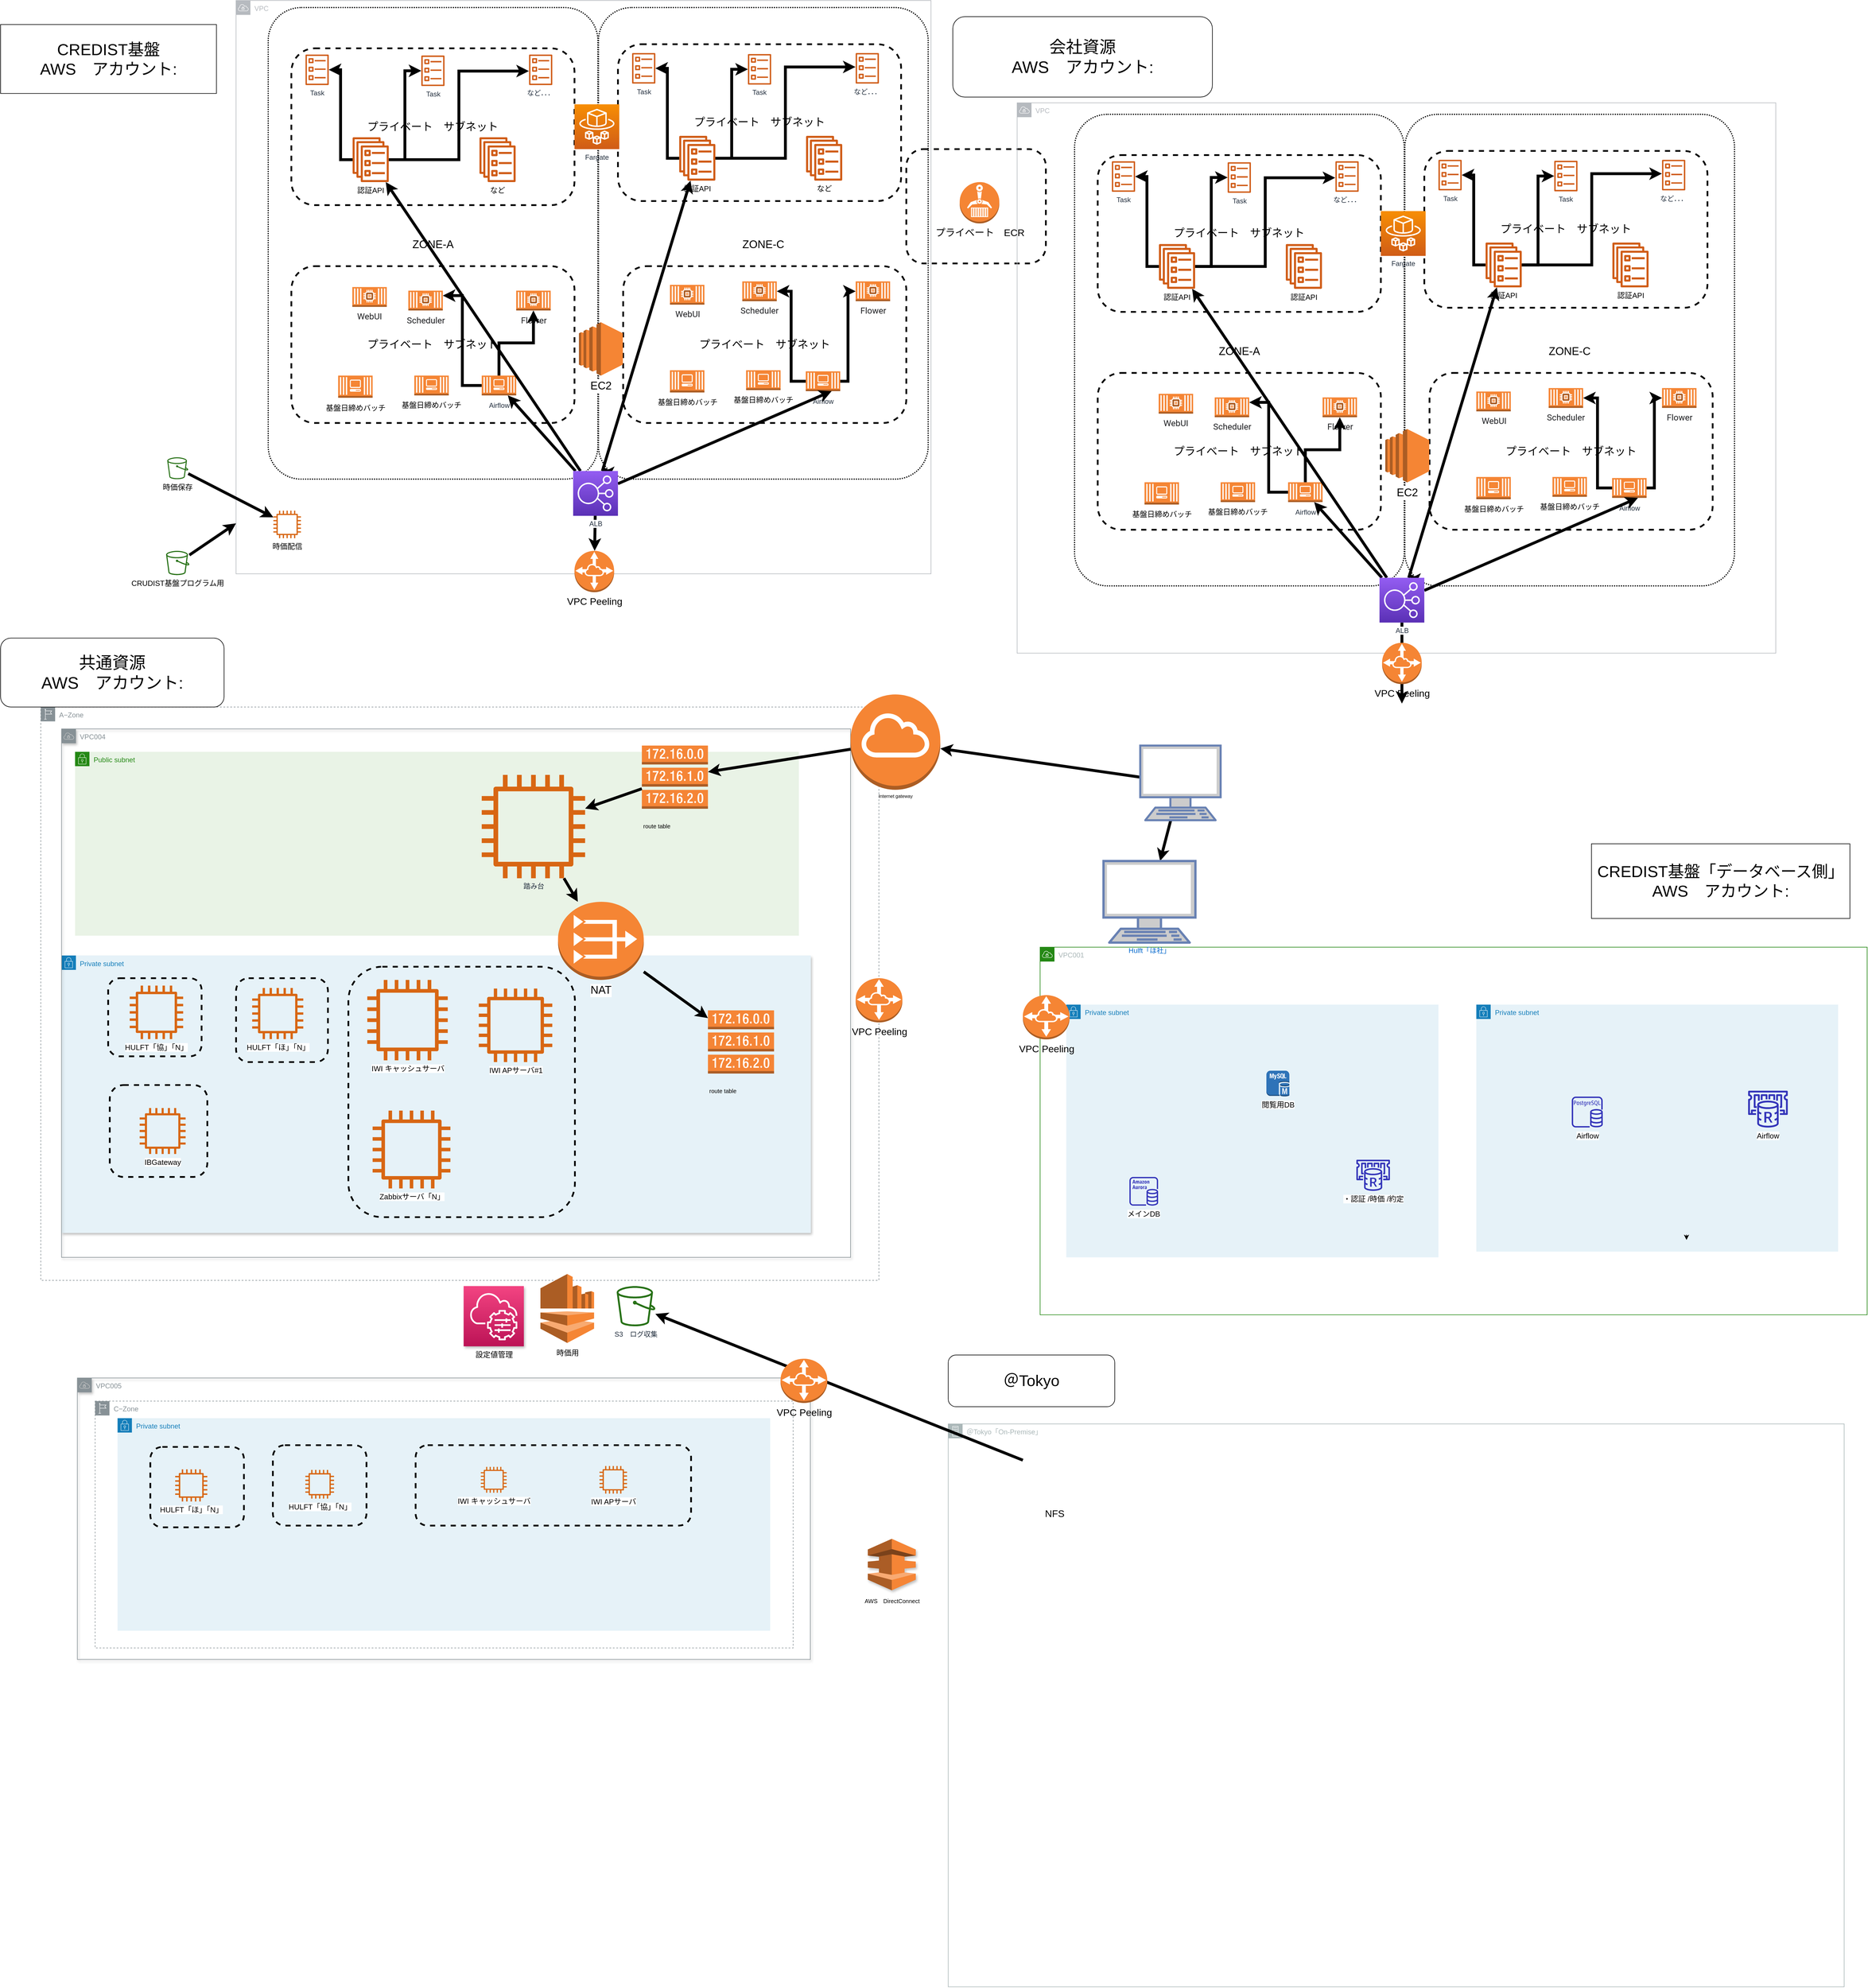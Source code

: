 <mxfile version="13.10.8" type="github">
  <diagram id="iOST615IHTNVgp9ad1BZ" name="ページ1">
    <mxGraphModel dx="2246" dy="2475" grid="1" gridSize="10" guides="1" tooltips="1" connect="1" arrows="1" fold="1" page="1" pageScale="1" pageWidth="1654" pageHeight="1169" math="0" shadow="0">
      <root>
        <mxCell id="0" />
        <mxCell id="1" parent="0" />
        <mxCell id="qhyCkcI-EQekB4RhnL2D-141" value="Private subnet" style="points=[[0,0],[0.25,0],[0.5,0],[0.75,0],[1,0],[1,0.25],[1,0.5],[1,0.75],[1,1],[0.75,1],[0.5,1],[0.25,1],[0,1],[0,0.75],[0,0.5],[0,0.25]];outlineConnect=0;gradientColor=none;html=1;whiteSpace=wrap;fontSize=12;fontStyle=0;shape=mxgraph.aws4.group;grIcon=mxgraph.aws4.group_security_group;grStroke=0;strokeColor=#147EBA;fillColor=#E6F2F8;verticalAlign=top;align=left;spacingLeft=30;fontColor=#147EBA;dashed=0;shadow=1;" vertex="1" parent="1">
          <mxGeometry x="136.21" y="494.5" width="1304.58" height="483" as="geometry" />
        </mxCell>
        <mxCell id="qhyCkcI-EQekB4RhnL2D-667" value="" style="rounded=1;whiteSpace=wrap;html=1;shadow=0;dashed=1;labelBackgroundColor=#ffffff;strokeColor=#000000;strokeWidth=3;fontSize=19;fontColor=#000000;fillColor=none;" vertex="1" parent="1">
          <mxGeometry x="1607.03" y="-909.37" width="243" height="199" as="geometry" />
        </mxCell>
        <mxCell id="qhyCkcI-EQekB4RhnL2D-666" value="VPC" style="outlineConnect=0;gradientColor=none;html=1;whiteSpace=wrap;fontSize=12;fontStyle=0;shape=mxgraph.aws4.group;grIcon=mxgraph.aws4.group_vpc;strokeColor=#B6BABF;fillColor=none;verticalAlign=top;align=left;spacingLeft=30;fontColor=#B6BABF;dashed=0;shadow=0;labelBackgroundColor=#ffffff;" vertex="1" parent="1">
          <mxGeometry x="1800" y="-990" width="1320.94" height="958.16" as="geometry" />
        </mxCell>
        <mxCell id="qhyCkcI-EQekB4RhnL2D-612" value="VPC" style="outlineConnect=0;gradientColor=none;html=1;whiteSpace=wrap;fontSize=12;fontStyle=0;shape=mxgraph.aws4.group;grIcon=mxgraph.aws4.group_vpc;strokeColor=#B6BABF;fillColor=none;verticalAlign=top;align=left;spacingLeft=30;fontColor=#B6BABF;dashed=0;shadow=0;labelBackgroundColor=#ffffff;" vertex="1" parent="1">
          <mxGeometry x="440" y="-1168.16" width="1210" height="998.16" as="geometry" />
        </mxCell>
        <mxCell id="qhyCkcI-EQekB4RhnL2D-599" value="ZONE-C" style="rounded=1;arcSize=10;dashed=1;fillColor=none;gradientColor=none;dashPattern=1 1;strokeWidth=2;shadow=0;labelBackgroundColor=#ffffff;fontSize=19;fontColor=#000000;" vertex="1" parent="1">
          <mxGeometry x="1071.09" y="-1155.83" width="574" height="821" as="geometry" />
        </mxCell>
        <mxCell id="qhyCkcI-EQekB4RhnL2D-598" value="ZONE-A" style="rounded=1;arcSize=10;dashed=1;fillColor=none;gradientColor=none;dashPattern=1 1;strokeWidth=2;shadow=0;labelBackgroundColor=#ffffff;fontSize=19;fontColor=#000000;" vertex="1" parent="1">
          <mxGeometry x="496" y="-1155.83" width="574" height="821" as="geometry" />
        </mxCell>
        <mxCell id="qhyCkcI-EQekB4RhnL2D-585" value="&lt;font color=&quot;#000000&quot;&gt;プライベート　サブネット&lt;/font&gt;" style="rounded=1;whiteSpace=wrap;html=1;shadow=0;dashed=1;labelBackgroundColor=#ffffff;strokeColor=#000000;strokeWidth=3;fillColor=none;fontSize=19;fontColor=#FF0000;" vertex="1" parent="1">
          <mxGeometry x="536.29" y="-705.58" width="493" height="273" as="geometry" />
        </mxCell>
        <mxCell id="qhyCkcI-EQekB4RhnL2D-593" value="&lt;span style=&quot;color: rgb(0 , 0 , 0)&quot;&gt;プライベート　サブネット&lt;/span&gt;" style="rounded=1;whiteSpace=wrap;html=1;shadow=0;dashed=1;labelBackgroundColor=#ffffff;strokeColor=#000000;strokeWidth=3;fillColor=none;fontSize=19;fontColor=#FF0000;" vertex="1" parent="1">
          <mxGeometry x="1114.03" y="-705.58" width="493" height="273" as="geometry" />
        </mxCell>
        <mxCell id="qhyCkcI-EQekB4RhnL2D-22" value="VPC004" style="outlineConnect=0;gradientColor=none;html=1;whiteSpace=wrap;fontSize=12;fontStyle=0;shape=mxgraph.aws4.group;grIcon=mxgraph.aws4.group_vpc;strokeColor=#879196;fillColor=none;verticalAlign=top;align=left;spacingLeft=30;fontColor=#879196;dashed=0;shadow=1;" vertex="1" parent="1">
          <mxGeometry x="136.21" y="100" width="1373.79" height="920" as="geometry" />
        </mxCell>
        <mxCell id="qhyCkcI-EQekB4RhnL2D-30" value="A−Zone" style="outlineConnect=0;gradientColor=none;html=1;whiteSpace=wrap;fontSize=12;fontStyle=0;shape=mxgraph.aws4.group;grIcon=mxgraph.aws4.group_region;strokeColor=#879196;fillColor=none;verticalAlign=top;align=left;spacingLeft=30;fontColor=#879196;dashed=1;shadow=0;" vertex="1" parent="1">
          <mxGeometry x="100" y="61.88" width="1459.33" height="998.12" as="geometry" />
        </mxCell>
        <mxCell id="qhyCkcI-EQekB4RhnL2D-130" value="VPC005" style="outlineConnect=0;gradientColor=none;html=1;whiteSpace=wrap;fontSize=12;fontStyle=0;shape=mxgraph.aws4.group;grIcon=mxgraph.aws4.group_vpc;strokeColor=#879196;fillColor=none;verticalAlign=top;align=left;spacingLeft=30;fontColor=#879196;dashed=0;shadow=1;" vertex="1" parent="1">
          <mxGeometry x="163.71" y="1230" width="1276.29" height="490" as="geometry" />
        </mxCell>
        <mxCell id="qhyCkcI-EQekB4RhnL2D-29" value="C−Zone" style="outlineConnect=0;gradientColor=none;html=1;whiteSpace=wrap;fontSize=12;fontStyle=0;shape=mxgraph.aws4.group;grIcon=mxgraph.aws4.group_region;strokeColor=#879196;fillColor=none;verticalAlign=top;align=left;spacingLeft=30;fontColor=#879196;dashed=1;shadow=0;" vertex="1" parent="1">
          <mxGeometry x="194.62" y="1270.25" width="1215.38" height="429.75" as="geometry" />
        </mxCell>
        <mxCell id="qhyCkcI-EQekB4RhnL2D-412" value="Private subnet" style="points=[[0,0],[0.25,0],[0.5,0],[0.75,0],[1,0],[1,0.25],[1,0.5],[1,0.75],[1,1],[0.75,1],[0.5,1],[0.25,1],[0,1],[0,0.75],[0,0.5],[0,0.25]];outlineConnect=0;gradientColor=none;html=1;whiteSpace=wrap;fontSize=12;fontStyle=0;shape=mxgraph.aws4.group;grIcon=mxgraph.aws4.group_security_group;grStroke=0;strokeColor=#147EBA;fillColor=#E6F2F8;verticalAlign=top;align=left;spacingLeft=30;fontColor=#147EBA;dashed=0;shadow=0;" vertex="1" parent="1">
          <mxGeometry x="233.71" y="1300" width="1136.29" height="370" as="geometry" />
        </mxCell>
        <mxCell id="qhyCkcI-EQekB4RhnL2D-8" value="VPC001" style="points=[[0,0],[0.25,0],[0.5,0],[0.75,0],[1,0],[1,0.25],[1,0.5],[1,0.75],[1,1],[0.75,1],[0.5,1],[0.25,1],[0,1],[0,0.75],[0,0.5],[0,0.25]];outlineConnect=0;gradientColor=none;html=1;whiteSpace=wrap;fontSize=12;fontStyle=0;shape=mxgraph.aws4.group;grIcon=mxgraph.aws4.group_vpc;strokeColor=#248814;fillColor=none;verticalAlign=top;align=left;spacingLeft=30;fontColor=#AAB7B8;dashed=0;" vertex="1" parent="1">
          <mxGeometry x="1840" y="480" width="1440" height="640" as="geometry" />
        </mxCell>
        <mxCell id="qhyCkcI-EQekB4RhnL2D-402" value="Private subnet" style="points=[[0,0],[0.25,0],[0.5,0],[0.75,0],[1,0],[1,0.25],[1,0.5],[1,0.75],[1,1],[0.75,1],[0.5,1],[0.25,1],[0,1],[0,0.75],[0,0.5],[0,0.25]];outlineConnect=0;gradientColor=none;html=1;whiteSpace=wrap;fontSize=12;fontStyle=0;shape=mxgraph.aws4.group;grIcon=mxgraph.aws4.group_security_group;grStroke=0;strokeColor=#147EBA;fillColor=#E6F2F8;verticalAlign=top;align=left;spacingLeft=30;fontColor=#147EBA;dashed=0;shadow=0;" vertex="1" parent="1">
          <mxGeometry x="2599.53" y="580" width="630" height="430" as="geometry" />
        </mxCell>
        <mxCell id="qhyCkcI-EQekB4RhnL2D-140" value="Public subnet" style="points=[[0,0],[0.25,0],[0.5,0],[0.75,0],[1,0],[1,0.25],[1,0.5],[1,0.75],[1,1],[0.75,1],[0.5,1],[0.25,1],[0,1],[0,0.75],[0,0.5],[0,0.25]];outlineConnect=0;gradientColor=none;html=1;whiteSpace=wrap;fontSize=12;fontStyle=0;shape=mxgraph.aws4.group;grIcon=mxgraph.aws4.group_security_group;grStroke=0;strokeColor=#248814;fillColor=#E9F3E6;verticalAlign=top;align=left;spacingLeft=30;fontColor=#248814;dashed=0;shadow=0;" vertex="1" parent="1">
          <mxGeometry x="159.72" y="139.85" width="1260.28" height="320.15" as="geometry" />
        </mxCell>
        <mxCell id="qhyCkcI-EQekB4RhnL2D-1" value="&lt;font style=&quot;font-size: 28px&quot;&gt;CREDIST基盤&lt;br&gt;AWS　アカウント:&lt;/font&gt;" style="rounded=1;whiteSpace=wrap;html=1;fontSize=17;arcSize=0;" vertex="1" parent="1">
          <mxGeometry x="30" y="-1126.29" width="375.86" height="120" as="geometry" />
        </mxCell>
        <mxCell id="qhyCkcI-EQekB4RhnL2D-15" value="&lt;span style=&quot;color: rgb(0 , 0 , 0) ; font-family: &amp;#34;arial&amp;#34; ; font-size: 13px ; text-align: left ; background-color: rgb(255 , 255 , 255)&quot;&gt;Airflow&lt;/span&gt;" style="outlineConnect=0;fontColor=#232F3E;gradientColor=none;fillColor=#3334B9;strokeColor=none;dashed=0;verticalLabelPosition=bottom;verticalAlign=top;align=center;html=1;fontSize=12;fontStyle=0;aspect=fixed;pointerEvents=1;shape=mxgraph.aws4.rds_postgresql_instance;" vertex="1" parent="1">
          <mxGeometry x="2765.66" y="740" width="54" height="54" as="geometry" />
        </mxCell>
        <mxCell id="qhyCkcI-EQekB4RhnL2D-17" value="&lt;span style=&quot;color: rgb(0 , 0 , 0) ; font-family: &amp;#34;arial&amp;#34; ; font-size: 13px ; text-align: left ; background-color: rgb(255 , 255 , 255)&quot;&gt;Airflow&lt;/span&gt;" style="outlineConnect=0;fontColor=#232F3E;gradientColor=none;fillColor=#3334B9;strokeColor=none;dashed=0;verticalLabelPosition=bottom;verticalAlign=top;align=center;html=1;fontSize=12;fontStyle=0;aspect=fixed;pointerEvents=1;shape=mxgraph.aws4.elasticache_for_redis;shadow=0;" vertex="1" parent="1">
          <mxGeometry x="3071.03" y="729.85" width="72.53" height="64.15" as="geometry" />
        </mxCell>
        <mxCell id="qhyCkcI-EQekB4RhnL2D-21" value="&lt;font style=&quot;font-size: 29px;&quot;&gt;共通資源&lt;br style=&quot;font-size: 29px;&quot;&gt;&lt;font style=&quot;font-size: 29px;&quot;&gt;AWS　アカウント:&lt;/font&gt;&lt;/font&gt;" style="rounded=1;whiteSpace=wrap;html=1;fontSize=29;" vertex="1" parent="1">
          <mxGeometry x="30" y="-58.12" width="389.14" height="120" as="geometry" />
        </mxCell>
        <mxCell id="qhyCkcI-EQekB4RhnL2D-731" style="edgeStyle=none;rounded=0;orthogonalLoop=1;jettySize=auto;html=1;strokeWidth=5;fontSize=19;fontColor=#000000;" edge="1" parent="1" source="qhyCkcI-EQekB4RhnL2D-24" target="qhyCkcI-EQekB4RhnL2D-689">
          <mxGeometry relative="1" as="geometry" />
        </mxCell>
        <mxCell id="qhyCkcI-EQekB4RhnL2D-24" value="踏み台" style="outlineConnect=0;fontColor=#232F3E;gradientColor=none;fillColor=#D86613;strokeColor=none;dashed=0;verticalLabelPosition=bottom;verticalAlign=top;align=center;html=1;fontSize=12;fontStyle=0;aspect=fixed;pointerEvents=1;shape=mxgraph.aws4.instance2;shadow=0;" vertex="1" parent="1">
          <mxGeometry x="867.79" y="180" width="180" height="180" as="geometry" />
        </mxCell>
        <mxCell id="qhyCkcI-EQekB4RhnL2D-27" value="&lt;span style=&quot;color: rgb(0 , 0 , 0) ; font-family: &amp;#34;arial&amp;#34; ; font-size: 13px ; text-align: left ; background-color: rgb(255 , 255 , 255)&quot;&gt;IBGateway&lt;/span&gt;" style="outlineConnect=0;fontColor=#232F3E;gradientColor=none;fillColor=#D86613;strokeColor=none;dashed=0;verticalLabelPosition=bottom;verticalAlign=top;align=center;html=1;fontSize=12;fontStyle=0;aspect=fixed;pointerEvents=1;shape=mxgraph.aws4.instance2;shadow=0;" vertex="1" parent="1">
          <mxGeometry x="272.19" y="760" width="80" height="80" as="geometry" />
        </mxCell>
        <mxCell id="qhyCkcI-EQekB4RhnL2D-31" value="S3　ログ収集" style="outlineConnect=0;fontColor=#232F3E;gradientColor=none;fillColor=#277116;strokeColor=none;dashed=0;verticalLabelPosition=bottom;verticalAlign=top;align=center;html=1;fontSize=12;fontStyle=0;aspect=fixed;pointerEvents=1;shape=mxgraph.aws4.bucket;shadow=0;" vertex="1" parent="1">
          <mxGeometry x="1102.74" y="1070" width="67.32" height="70" as="geometry" />
        </mxCell>
        <mxCell id="qhyCkcI-EQekB4RhnL2D-711" style="edgeStyle=none;rounded=0;orthogonalLoop=1;jettySize=auto;html=1;strokeWidth=5;fontSize=19;fontColor=#000000;" edge="1" parent="1" source="qhyCkcI-EQekB4RhnL2D-38" target="qhyCkcI-EQekB4RhnL2D-501">
          <mxGeometry relative="1" as="geometry" />
        </mxCell>
        <mxCell id="qhyCkcI-EQekB4RhnL2D-718" value="" style="edgeStyle=none;rounded=0;orthogonalLoop=1;jettySize=auto;html=1;strokeWidth=5;fontSize=19;fontColor=#000000;" edge="1" parent="1" source="qhyCkcI-EQekB4RhnL2D-38" target="qhyCkcI-EQekB4RhnL2D-43">
          <mxGeometry relative="1" as="geometry" />
        </mxCell>
        <mxCell id="qhyCkcI-EQekB4RhnL2D-38" value="" style="fontColor=#0066CC;verticalAlign=top;verticalLabelPosition=bottom;labelPosition=center;align=center;html=1;outlineConnect=0;fillColor=#CCCCCC;strokeColor=#6881B3;gradientColor=none;gradientDirection=north;strokeWidth=2;shape=mxgraph.networks.terminal;shadow=0;" vertex="1" parent="1">
          <mxGeometry x="2014.35" y="129" width="140" height="130" as="geometry" />
        </mxCell>
        <mxCell id="qhyCkcI-EQekB4RhnL2D-43" value="Hulft「ほ社」" style="fontColor=#0066CC;verticalAlign=top;verticalLabelPosition=bottom;labelPosition=center;align=center;html=1;outlineConnect=0;fillColor=#CCCCCC;strokeColor=#6881B3;gradientColor=none;gradientDirection=north;strokeWidth=2;shape=mxgraph.networks.terminal;shadow=0;" vertex="1" parent="1">
          <mxGeometry x="1950.41" y="330" width="160" height="142.05" as="geometry" />
        </mxCell>
        <mxCell id="qhyCkcI-EQekB4RhnL2D-44" value="＠Tokyo「On-Premise」" style="outlineConnect=0;gradientColor=none;html=1;whiteSpace=wrap;fontSize=12;fontStyle=0;shape=mxgraph.aws4.group;grIcon=mxgraph.aws4.group_on_premise;strokeColor=#AAB7B8;fillColor=none;verticalAlign=top;align=left;spacingLeft=30;fontColor=#AAB7B8;dashed=0;shadow=0;" vertex="1" parent="1">
          <mxGeometry x="1680" y="1310" width="1560" height="980" as="geometry" />
        </mxCell>
        <mxCell id="qhyCkcI-EQekB4RhnL2D-723" style="edgeStyle=none;rounded=0;orthogonalLoop=1;jettySize=auto;html=1;strokeWidth=5;fontSize=19;fontColor=#000000;" edge="1" parent="1" source="qhyCkcI-EQekB4RhnL2D-45" target="qhyCkcI-EQekB4RhnL2D-31">
          <mxGeometry relative="1" as="geometry" />
        </mxCell>
        <mxCell id="qhyCkcI-EQekB4RhnL2D-45" value="NFS" style="shape=image;html=1;verticalAlign=top;verticalLabelPosition=bottom;labelBackgroundColor=#ffffff;imageAspect=0;aspect=fixed;image=https://cdn2.iconfinder.com/data/icons/stilllife/48x48/filesystems/gnome-fs-nfs.png;shadow=0;fillColor=none;fontSize=17;" vertex="1" parent="1">
          <mxGeometry x="1810" y="1340" width="110" height="110" as="geometry" />
        </mxCell>
        <mxCell id="qhyCkcI-EQekB4RhnL2D-614" style="edgeStyle=none;rounded=0;orthogonalLoop=1;jettySize=auto;html=1;strokeWidth=5;fontSize=19;fontColor=#000000;" edge="1" parent="1" source="qhyCkcI-EQekB4RhnL2D-58" target="qhyCkcI-EQekB4RhnL2D-136">
          <mxGeometry relative="1" as="geometry" />
        </mxCell>
        <mxCell id="qhyCkcI-EQekB4RhnL2D-58" value="&lt;span style=&quot;color: rgb(0 , 0 , 0) ; font-family: &amp;#34;arial&amp;#34; ; font-size: 13px ; text-align: left ; background-color: rgb(255 , 255 , 255)&quot;&gt;時価保存&lt;/span&gt;" style="outlineConnect=0;fontColor=#232F3E;gradientColor=none;fillColor=#277116;strokeColor=none;dashed=0;verticalLabelPosition=bottom;verticalAlign=top;align=center;html=1;fontSize=12;fontStyle=0;aspect=fixed;pointerEvents=1;shape=mxgraph.aws4.bucket;shadow=0;" vertex="1" parent="1">
          <mxGeometry x="320.19" y="-372.83" width="36.54" height="38" as="geometry" />
        </mxCell>
        <mxCell id="qhyCkcI-EQekB4RhnL2D-615" style="edgeStyle=none;rounded=0;orthogonalLoop=1;jettySize=auto;html=1;strokeWidth=5;fontSize=19;fontColor=#000000;" edge="1" parent="1" source="qhyCkcI-EQekB4RhnL2D-60" target="qhyCkcI-EQekB4RhnL2D-612">
          <mxGeometry relative="1" as="geometry" />
        </mxCell>
        <mxCell id="qhyCkcI-EQekB4RhnL2D-60" value="&lt;span style=&quot;color: rgb(0 , 0 , 0) ; font-family: &amp;#34;arial&amp;#34; ; font-size: 13px ; text-align: left ; background-color: rgb(255 , 255 , 255)&quot;&gt;CRUDIST基盤プログラム用&lt;/span&gt;" style="outlineConnect=0;fontColor=#232F3E;gradientColor=none;fillColor=#277116;strokeColor=none;dashed=0;verticalLabelPosition=bottom;verticalAlign=top;align=center;html=1;fontSize=12;fontStyle=0;aspect=fixed;pointerEvents=1;shape=mxgraph.aws4.bucket;shadow=0;" vertex="1" parent="1">
          <mxGeometry x="318.16" y="-210.0" width="40.6" height="42.2" as="geometry" />
        </mxCell>
        <mxCell id="qhyCkcI-EQekB4RhnL2D-67" value="&lt;font style=&quot;font-size: 10px&quot;&gt;AWS　DirectConnect&lt;/font&gt;" style="outlineConnect=0;dashed=0;verticalLabelPosition=bottom;verticalAlign=top;align=center;html=1;shape=mxgraph.aws3.direct_connect;fillColor=#F58536;gradientColor=none;shadow=1;fontSize=17;" vertex="1" parent="1">
          <mxGeometry x="1540" y="1510" width="83.48" height="89.6" as="geometry" />
        </mxCell>
        <mxCell id="qhyCkcI-EQekB4RhnL2D-68" value="&lt;span style=&quot;color: rgb(0 , 0 , 0) ; font-family: &amp;#34;arial&amp;#34; ; font-size: 13px ; text-align: left ; background-color: rgb(255 , 255 , 255)&quot;&gt;IWI キャッシュサーバ&lt;/span&gt;" style="outlineConnect=0;fontColor=#232F3E;gradientColor=none;fillColor=#D86613;strokeColor=none;dashed=0;verticalLabelPosition=bottom;verticalAlign=top;align=center;html=1;fontSize=12;fontStyle=0;aspect=fixed;pointerEvents=1;shape=mxgraph.aws4.instance2;shadow=0;" vertex="1" parent="1">
          <mxGeometry x="668.51" y="536.95" width="140.11" height="140.11" as="geometry" />
        </mxCell>
        <mxCell id="qhyCkcI-EQekB4RhnL2D-69" value="&lt;span style=&quot;font-family: &amp;#34;arial&amp;#34; ; font-size: 13px ; text-align: left ; background-color: rgb(255 , 255 , 255)&quot;&gt;時価用&lt;/span&gt;" style="outlineConnect=0;dashed=0;verticalLabelPosition=bottom;verticalAlign=top;align=center;html=1;shape=mxgraph.aws3.kinesis;fillColor=#F58534;gradientColor=none;shadow=0;fontSize=17;" vertex="1" parent="1">
          <mxGeometry x="970" y="1049" width="93.41" height="120" as="geometry" />
        </mxCell>
        <mxCell id="qhyCkcI-EQekB4RhnL2D-70" value="&lt;span style=&quot;color: rgb(0 , 0 , 0) ; font-family: &amp;#34;arial&amp;#34; ; font-size: 13px ; text-align: left ; background-color: rgb(255 , 255 , 255)&quot;&gt;IWI APサーバ#1&lt;/span&gt;" style="outlineConnect=0;fontColor=#232F3E;gradientColor=none;fillColor=#D86613;strokeColor=none;dashed=0;verticalLabelPosition=bottom;verticalAlign=top;align=center;html=1;fontSize=12;fontStyle=0;aspect=fixed;pointerEvents=1;shape=mxgraph.aws4.instance2;shadow=0;" vertex="1" parent="1">
          <mxGeometry x="862.65" y="552" width="128" height="128" as="geometry" />
        </mxCell>
        <mxCell id="qhyCkcI-EQekB4RhnL2D-71" value="&lt;span style=&quot;color: rgb(0 , 0 , 0) ; font-family: &amp;#34;arial&amp;#34; ; font-size: 13px ; text-align: left ; background-color: rgb(255 , 255 , 255)&quot;&gt;Zabbixサーバ「N」&lt;/span&gt;" style="outlineConnect=0;fontColor=#232F3E;gradientColor=none;fillColor=#D86613;strokeColor=none;dashed=0;verticalLabelPosition=bottom;verticalAlign=top;align=center;html=1;fontSize=12;fontStyle=0;aspect=fixed;pointerEvents=1;shape=mxgraph.aws4.instance2;shadow=0;" vertex="1" parent="1">
          <mxGeometry x="677.79" y="764.56" width="135.44" height="135.44" as="geometry" />
        </mxCell>
        <mxCell id="qhyCkcI-EQekB4RhnL2D-72" value="&lt;span style=&quot;color: rgb(0 , 0 , 0) ; font-family: &amp;#34;arial&amp;#34; ; font-size: 13px ; text-align: left ; background-color: rgb(255 , 255 , 255)&quot;&gt;HULFT「協」「N」&lt;/span&gt;" style="outlineConnect=0;fontColor=#232F3E;gradientColor=none;fillColor=#D86613;strokeColor=none;dashed=0;verticalLabelPosition=bottom;verticalAlign=top;align=center;html=1;fontSize=12;fontStyle=0;aspect=fixed;pointerEvents=1;shape=mxgraph.aws4.instance2;shadow=0;" vertex="1" parent="1">
          <mxGeometry x="254.85" y="546.92" width="93.08" height="93.08" as="geometry" />
        </mxCell>
        <mxCell id="qhyCkcI-EQekB4RhnL2D-73" value="&lt;span style=&quot;color: rgb(0 , 0 , 0) ; font-family: &amp;#34;arial&amp;#34; ; font-size: 13px ; text-align: left ; background-color: rgb(255 , 255 , 255)&quot;&gt;HULFT「協」「N」&lt;/span&gt;" style="outlineConnect=0;fontColor=#232F3E;gradientColor=none;fillColor=#D86613;strokeColor=none;dashed=0;verticalLabelPosition=bottom;verticalAlign=top;align=center;html=1;fontSize=12;fontStyle=0;aspect=fixed;pointerEvents=1;shape=mxgraph.aws4.instance2;shadow=0;" vertex="1" parent="1">
          <mxGeometry x="560.62" y="1390" width="50" height="50" as="geometry" />
        </mxCell>
        <mxCell id="qhyCkcI-EQekB4RhnL2D-74" value="&lt;span style=&quot;color: rgb(0 , 0 , 0) ; font-family: &amp;#34;arial&amp;#34; ; font-size: 13px ; text-align: left ; background-color: rgb(255 , 255 , 255)&quot;&gt;HULFT「ほ」「N」&lt;/span&gt;" style="outlineConnect=0;fontColor=#232F3E;gradientColor=none;fillColor=#D86613;strokeColor=none;dashed=0;verticalLabelPosition=bottom;verticalAlign=top;align=center;html=1;fontSize=12;fontStyle=0;aspect=fixed;pointerEvents=1;shape=mxgraph.aws4.instance2;shadow=0;" vertex="1" parent="1">
          <mxGeometry x="334.0" y="1389.0" width="56" height="56" as="geometry" />
        </mxCell>
        <mxCell id="qhyCkcI-EQekB4RhnL2D-75" value="&lt;span style=&quot;color: rgb(0 , 0 , 0) ; font-family: &amp;#34;arial&amp;#34; ; font-size: 13px ; text-align: left ; background-color: rgb(255 , 255 , 255)&quot;&gt;IWI キャッシュサーバ&lt;/span&gt;" style="outlineConnect=0;fontColor=#232F3E;gradientColor=none;fillColor=#D86613;strokeColor=none;dashed=0;verticalLabelPosition=bottom;verticalAlign=top;align=center;html=1;fontSize=12;fontStyle=0;aspect=fixed;pointerEvents=1;shape=mxgraph.aws4.instance2;shadow=0;" vertex="1" parent="1">
          <mxGeometry x="866.18" y="1384.74" width="45.03" height="45.03" as="geometry" />
        </mxCell>
        <mxCell id="qhyCkcI-EQekB4RhnL2D-76" value="&lt;span style=&quot;color: rgb(0 , 0 , 0) ; font-family: &amp;#34;arial&amp;#34; ; font-size: 13px ; text-align: left ; background-color: rgb(255 , 255 , 255)&quot;&gt;IWI APサーバ&lt;/span&gt;" style="outlineConnect=0;fontColor=#232F3E;gradientColor=none;fillColor=#D86613;strokeColor=none;dashed=0;verticalLabelPosition=bottom;verticalAlign=top;align=center;html=1;fontSize=12;fontStyle=0;aspect=fixed;pointerEvents=1;shape=mxgraph.aws4.instance2;shadow=0;" vertex="1" parent="1">
          <mxGeometry x="1072.8" y="1383.25" width="48" height="48" as="geometry" />
        </mxCell>
        <mxCell id="qhyCkcI-EQekB4RhnL2D-91" value="&lt;font style=&quot;font-size: 29px&quot;&gt;会社資源&lt;br&gt;&lt;font style=&quot;font-size: 29px&quot;&gt;AWS　アカウント:&lt;/font&gt;&lt;/font&gt;" style="rounded=1;whiteSpace=wrap;html=1;fontSize=17;" vertex="1" parent="1">
          <mxGeometry x="1688" y="-1140" width="452" height="140" as="geometry" />
        </mxCell>
        <mxCell id="qhyCkcI-EQekB4RhnL2D-95" value="&lt;div style=&quot;text-align: left&quot;&gt;&lt;font style=&quot;font-size: 27px&quot;&gt;＠Tokyo&lt;/font&gt;&lt;/div&gt;" style="rounded=1;whiteSpace=wrap;html=1;fontSize=17;" vertex="1" parent="1">
          <mxGeometry x="1680" y="1190" width="290" height="90" as="geometry" />
        </mxCell>
        <mxCell id="qhyCkcI-EQekB4RhnL2D-288" style="edgeStyle=elbowEdgeStyle;rounded=0;orthogonalLoop=1;jettySize=auto;html=1;fontSize=17;" edge="1" parent="1">
          <mxGeometry relative="1" as="geometry">
            <mxPoint x="2965.459" y="980.428" as="sourcePoint" />
            <mxPoint x="2965.47" y="989.637" as="targetPoint" />
          </mxGeometry>
        </mxCell>
        <mxCell id="qhyCkcI-EQekB4RhnL2D-132" value="&lt;span style=&quot;color: rgb(0 , 0 , 0) ; font-family: &amp;#34;arial&amp;#34; ; font-size: 13px ; text-align: left ; background-color: rgb(255 , 255 , 255)&quot;&gt;設定値管理&lt;/span&gt;" style="outlineConnect=0;fontColor=#232F3E;gradientColor=#F34482;gradientDirection=north;fillColor=#BC1356;strokeColor=#ffffff;dashed=0;verticalLabelPosition=bottom;verticalAlign=top;align=center;html=1;fontSize=12;fontStyle=0;aspect=fixed;shape=mxgraph.aws4.resourceIcon;resIcon=mxgraph.aws4.systems_manager;shadow=1;" vertex="1" parent="1">
          <mxGeometry x="836.28" y="1070" width="104.83" height="104.83" as="geometry" />
        </mxCell>
        <mxCell id="qhyCkcI-EQekB4RhnL2D-136" value="&lt;span style=&quot;color: rgb(0 , 0 , 0) ; font-family: &amp;#34;arial&amp;#34; ; font-size: 13px ; text-align: left ; background-color: rgb(255 , 255 , 255)&quot;&gt;時価配信&lt;/span&gt;" style="outlineConnect=0;fontColor=#232F3E;gradientColor=none;fillColor=#D86613;strokeColor=none;dashed=1;verticalLabelPosition=bottom;verticalAlign=top;align=center;html=1;fontSize=12;fontStyle=0;aspect=fixed;pointerEvents=1;shape=mxgraph.aws4.instance2;" vertex="1" parent="1">
          <mxGeometry x="504.97" y="-280" width="48" height="48" as="geometry" />
        </mxCell>
        <mxCell id="qhyCkcI-EQekB4RhnL2D-183" style="edgeStyle=elbowEdgeStyle;rounded=0;orthogonalLoop=1;jettySize=auto;html=1;exitX=0.5;exitY=1;exitDx=0;exitDy=0;fontSize=17;" edge="1" parent="1">
          <mxGeometry relative="1" as="geometry">
            <mxPoint x="898.15" y="-749.79" as="sourcePoint" />
            <mxPoint x="898.148" y="-749.79" as="targetPoint" />
          </mxGeometry>
        </mxCell>
        <mxCell id="qhyCkcI-EQekB4RhnL2D-319" value="&lt;span style=&quot;color: rgb(32 , 33 , 36) ; font-family: &amp;#34;roboto&amp;#34; , sans-serif ; font-size: 15px&quot;&gt;Scheduler&lt;/span&gt;" style="outlineConnect=0;dashed=0;verticalLabelPosition=bottom;verticalAlign=top;align=center;html=1;shape=mxgraph.aws3.ec2_compute_container_2;fillColor=#F58534;gradientColor=none;shadow=0;fontSize=17;" vertex="1" parent="1">
          <mxGeometry x="740" y="-662.99" width="60" height="34.5" as="geometry" />
        </mxCell>
        <mxCell id="qhyCkcI-EQekB4RhnL2D-320" value="&lt;span style=&quot;color: rgb(32 , 33 , 36) ; font-family: &amp;#34;roboto&amp;#34; , sans-serif ; font-size: 15px&quot;&gt;Flower&lt;/span&gt;" style="outlineConnect=0;dashed=0;verticalLabelPosition=bottom;verticalAlign=top;align=center;html=1;shape=mxgraph.aws3.ec2_compute_container_2;fillColor=#F58534;gradientColor=none;shadow=0;fontSize=17;" vertex="1" parent="1">
          <mxGeometry x="927.79" y="-662.99" width="60" height="34.5" as="geometry" />
        </mxCell>
        <mxCell id="qhyCkcI-EQekB4RhnL2D-355" value="Task" style="outlineConnect=0;fontColor=#232F3E;gradientColor=none;fillColor=#D05C17;strokeColor=none;dashed=0;verticalLabelPosition=bottom;verticalAlign=top;align=center;html=1;fontSize=12;fontStyle=0;aspect=fixed;pointerEvents=1;shape=mxgraph.aws4.ecs_task;shadow=0;" vertex="1" parent="1">
          <mxGeometry x="560.92" y="-1074.23" width="40.46" height="53.49" as="geometry" />
        </mxCell>
        <mxCell id="qhyCkcI-EQekB4RhnL2D-366" value="プライベート　ECR" style="outlineConnect=0;dashed=0;verticalLabelPosition=bottom;verticalAlign=top;align=center;html=1;shape=mxgraph.aws3.ecr;fillColor=#F58534;gradientColor=none;shadow=0;fontSize=17;" vertex="1" parent="1">
          <mxGeometry x="1700" y="-852" width="69" height="72" as="geometry" />
        </mxCell>
        <mxCell id="qhyCkcI-EQekB4RhnL2D-367" value="Task" style="outlineConnect=0;fontColor=#232F3E;gradientColor=none;fillColor=#D05C17;strokeColor=none;dashed=0;verticalLabelPosition=bottom;verticalAlign=top;align=center;html=1;fontSize=12;fontStyle=0;aspect=fixed;pointerEvents=1;shape=mxgraph.aws4.ecs_task;shadow=0;" vertex="1" parent="1">
          <mxGeometry x="762.56" y="-1072.52" width="40.46" height="53.49" as="geometry" />
        </mxCell>
        <mxCell id="qhyCkcI-EQekB4RhnL2D-401" value="Private subnet" style="points=[[0,0],[0.25,0],[0.5,0],[0.75,0],[1,0],[1,0.25],[1,0.5],[1,0.75],[1,1],[0.75,1],[0.5,1],[0.25,1],[0,1],[0,0.75],[0,0.5],[0,0.25]];outlineConnect=0;gradientColor=none;html=1;whiteSpace=wrap;fontSize=12;fontStyle=0;shape=mxgraph.aws4.group;grIcon=mxgraph.aws4.group_security_group;grStroke=0;strokeColor=#147EBA;fillColor=#E6F2F8;verticalAlign=top;align=left;spacingLeft=30;fontColor=#147EBA;dashed=0;shadow=0;" vertex="1" parent="1">
          <mxGeometry x="1885.57" y="580" width="648.03" height="440" as="geometry" />
        </mxCell>
        <mxCell id="qhyCkcI-EQekB4RhnL2D-14" value="&lt;span style=&quot;color: rgb(0 , 0 , 0) ; font-family: &amp;#34;arial&amp;#34; ; font-size: 13px ; text-align: left ; background-color: rgb(255 , 255 , 255)&quot;&gt;・認証 /時価 /約定&lt;/span&gt;" style="outlineConnect=0;fontColor=#232F3E;gradientColor=none;fillColor=#3334B9;strokeColor=none;dashed=0;verticalLabelPosition=bottom;verticalAlign=top;align=center;html=1;fontSize=12;fontStyle=0;aspect=fixed;pointerEvents=1;shape=mxgraph.aws4.elasticache_for_redis;" vertex="1" parent="1">
          <mxGeometry x="2389.19" y="850" width="61.39" height="54.31" as="geometry" />
        </mxCell>
        <mxCell id="qhyCkcI-EQekB4RhnL2D-9" value="&lt;span style=&quot;color: rgb(0 , 0 , 0) ; font-family: &amp;#34;arial&amp;#34; ; font-size: 13px ; text-align: left ; background-color: rgb(255 , 255 , 255)&quot;&gt;メインDB&lt;/span&gt;" style="outlineConnect=0;fontColor=#232F3E;gradientColor=none;fillColor=#3334B9;strokeColor=none;dashed=0;verticalLabelPosition=bottom;verticalAlign=top;align=center;html=1;fontSize=12;fontStyle=0;aspect=fixed;pointerEvents=1;shape=mxgraph.aws4.aurora_instance;" vertex="1" parent="1">
          <mxGeometry x="1995.47" y="880" width="50" height="50" as="geometry" />
        </mxCell>
        <mxCell id="qhyCkcI-EQekB4RhnL2D-10" value="&lt;span style=&quot;font-family: &amp;#34;arial&amp;#34; ; font-size: 13px ; text-align: left ; background-color: rgb(255 , 255 , 255)&quot;&gt;閲覧用DB&lt;/span&gt;" style="outlineConnect=0;dashed=0;verticalLabelPosition=bottom;verticalAlign=top;align=center;html=1;shape=mxgraph.aws3.mysql_db_instance;fillColor=#2E73B8;gradientColor=none;" vertex="1" parent="1">
          <mxGeometry x="2234.01" y="695" width="40" height="45" as="geometry" />
        </mxCell>
        <mxCell id="qhyCkcI-EQekB4RhnL2D-404" value="&lt;font style=&quot;font-size: 28px&quot;&gt;CREDIST基盤「データベース側」&lt;br&gt;AWS　アカウント:&lt;/font&gt;" style="rounded=1;whiteSpace=wrap;html=1;fontSize=17;arcSize=0;" vertex="1" parent="1">
          <mxGeometry x="2800" y="300" width="450" height="130" as="geometry" />
        </mxCell>
        <mxCell id="qhyCkcI-EQekB4RhnL2D-26" value="&lt;span style=&quot;color: rgb(0 , 0 , 0) ; font-family: &amp;#34;arial&amp;#34; ; font-size: 13px ; text-align: left ; background-color: rgb(255 , 255 , 255)&quot;&gt;HULFT「ほ」「N」&lt;/span&gt;" style="outlineConnect=0;fontColor=#232F3E;gradientColor=none;fillColor=#D86613;strokeColor=none;dashed=0;verticalLabelPosition=bottom;verticalAlign=top;align=center;html=1;fontSize=12;fontStyle=0;aspect=fixed;pointerEvents=1;shape=mxgraph.aws4.instance2;shadow=0;" vertex="1" parent="1">
          <mxGeometry x="468.09" y="551" width="89" height="89" as="geometry" />
        </mxCell>
        <mxCell id="qhyCkcI-EQekB4RhnL2D-482" style="edgeStyle=elbowEdgeStyle;rounded=0;orthogonalLoop=1;jettySize=auto;html=1;exitX=0.5;exitY=0;exitDx=0;exitDy=0;exitPerimeter=0;fontSize=29;" edge="1" parent="1" source="qhyCkcI-EQekB4RhnL2D-366" target="qhyCkcI-EQekB4RhnL2D-366">
          <mxGeometry relative="1" as="geometry" />
        </mxCell>
        <mxCell id="qhyCkcI-EQekB4RhnL2D-494" style="edgeStyle=elbowEdgeStyle;rounded=0;orthogonalLoop=1;jettySize=auto;html=1;exitX=0.5;exitY=0;exitDx=0;exitDy=0;exitPerimeter=0;fontSize=29;" edge="1" parent="1">
          <mxGeometry relative="1" as="geometry">
            <mxPoint x="1212.5" y="1133" as="sourcePoint" />
            <mxPoint x="1213.333" y="1133" as="targetPoint" />
          </mxGeometry>
        </mxCell>
        <mxCell id="qhyCkcI-EQekB4RhnL2D-729" style="edgeStyle=none;rounded=0;orthogonalLoop=1;jettySize=auto;html=1;strokeWidth=5;fontSize=19;fontColor=#000000;" edge="1" parent="1" source="qhyCkcI-EQekB4RhnL2D-501" target="qhyCkcI-EQekB4RhnL2D-707">
          <mxGeometry relative="1" as="geometry" />
        </mxCell>
        <mxCell id="qhyCkcI-EQekB4RhnL2D-501" value="Internet gateway" style="outlineConnect=0;dashed=0;verticalLabelPosition=bottom;verticalAlign=top;align=center;html=1;shape=mxgraph.aws3.internet_gateway;fillColor=#F58534;gradientColor=none;shadow=0;fontSize=8;" vertex="1" parent="1">
          <mxGeometry x="1510" y="40" width="156.21" height="166" as="geometry" />
        </mxCell>
        <mxCell id="qhyCkcI-EQekB4RhnL2D-533" value="など．．．" style="outlineConnect=0;fontColor=#232F3E;gradientColor=none;fillColor=#D05C17;strokeColor=none;dashed=0;verticalLabelPosition=bottom;verticalAlign=top;align=center;html=1;fontSize=12;fontStyle=0;aspect=fixed;pointerEvents=1;shape=mxgraph.aws4.ecs_task;shadow=0;" vertex="1" parent="1">
          <mxGeometry x="950.19" y="-1074.23" width="40.46" height="53.49" as="geometry" />
        </mxCell>
        <mxCell id="qhyCkcI-EQekB4RhnL2D-537" value="&lt;meta charset=&quot;utf-8&quot;&gt;&lt;span style=&quot;color: rgb(0, 0, 0); font-family: helvetica; font-size: 19px; font-style: normal; font-weight: 400; letter-spacing: normal; text-align: center; text-indent: 0px; text-transform: none; word-spacing: 0px; background-color: rgb(255, 255, 255); display: inline; float: none;&quot;&gt;プライベート　サブネット&lt;/span&gt;" style="rounded=1;whiteSpace=wrap;html=1;shadow=0;dashed=1;labelBackgroundColor=#ffffff;strokeColor=#000000;strokeWidth=3;fillColor=none;fontSize=19;fontColor=#FF0000;" vertex="1" parent="1">
          <mxGeometry x="536.29" y="-1084.87" width="493" height="273" as="geometry" />
        </mxCell>
        <mxCell id="qhyCkcI-EQekB4RhnL2D-542" style="edgeStyle=elbowEdgeStyle;rounded=0;orthogonalLoop=1;jettySize=auto;html=1;strokeWidth=5;fontSize=19;fontColor=#FF0000;" edge="1" parent="1" source="qhyCkcI-EQekB4RhnL2D-538" target="qhyCkcI-EQekB4RhnL2D-367">
          <mxGeometry relative="1" as="geometry" />
        </mxCell>
        <mxCell id="qhyCkcI-EQekB4RhnL2D-543" style="edgeStyle=elbowEdgeStyle;rounded=0;orthogonalLoop=1;jettySize=auto;html=1;strokeWidth=5;fontSize=19;fontColor=#FF0000;" edge="1" parent="1" source="qhyCkcI-EQekB4RhnL2D-538" target="qhyCkcI-EQekB4RhnL2D-355">
          <mxGeometry relative="1" as="geometry" />
        </mxCell>
        <mxCell id="qhyCkcI-EQekB4RhnL2D-549" style="edgeStyle=elbowEdgeStyle;rounded=0;orthogonalLoop=1;jettySize=auto;html=1;entryX=0.839;entryY=0.145;entryDx=0;entryDy=0;entryPerimeter=0;strokeWidth=5;fontSize=19;fontColor=#FF0000;" edge="1" parent="1" source="qhyCkcI-EQekB4RhnL2D-538" target="qhyCkcI-EQekB4RhnL2D-537">
          <mxGeometry relative="1" as="geometry" />
        </mxCell>
        <mxCell id="qhyCkcI-EQekB4RhnL2D-538" value="&lt;span style=&quot;color: rgb(0 , 0 , 0) ; font-family: &amp;#34;arial&amp;#34; ; font-size: 13px ; text-align: left&quot;&gt;認証API&lt;/span&gt;" style="outlineConnect=0;fontColor=#232F3E;gradientColor=none;fillColor=#D05C17;strokeColor=none;dashed=0;verticalLabelPosition=bottom;verticalAlign=top;align=center;html=1;fontSize=12;fontStyle=0;aspect=fixed;pointerEvents=1;shape=mxgraph.aws4.ecs_service;shadow=0;labelBackgroundColor=#ffffff;" vertex="1" parent="1">
          <mxGeometry x="642.41" y="-930" width="64" height="78" as="geometry" />
        </mxCell>
        <mxCell id="qhyCkcI-EQekB4RhnL2D-544" value="VPC Peeling" style="outlineConnect=0;dashed=0;verticalLabelPosition=bottom;verticalAlign=top;align=center;html=1;shape=mxgraph.aws3.vpc_peering;fillColor=#F58534;gradientColor=none;shadow=0;fontSize=17;" vertex="1" parent="1">
          <mxGeometry x="1029.29" y="-210" width="69" height="72" as="geometry" />
        </mxCell>
        <mxCell id="qhyCkcI-EQekB4RhnL2D-546" value="&lt;span style=&quot;color: rgb(0 , 0 , 0) ; font-family: &amp;#34;arial&amp;#34; ; font-size: 13px ; text-align: left&quot;&gt;など&lt;/span&gt;" style="outlineConnect=0;fontColor=#232F3E;gradientColor=none;fillColor=#D05C17;strokeColor=none;dashed=0;verticalLabelPosition=bottom;verticalAlign=top;align=center;html=1;fontSize=12;fontStyle=0;aspect=fixed;pointerEvents=1;shape=mxgraph.aws4.ecs_service;shadow=0;labelBackgroundColor=#ffffff;" vertex="1" parent="1">
          <mxGeometry x="863.29" y="-930" width="64" height="78" as="geometry" />
        </mxCell>
        <mxCell id="qhyCkcI-EQekB4RhnL2D-562" style="edgeStyle=elbowEdgeStyle;rounded=0;orthogonalLoop=1;jettySize=auto;html=1;exitX=0.5;exitY=1;exitDx=0;exitDy=0;fontSize=17;" edge="1" parent="1">
          <mxGeometry relative="1" as="geometry">
            <mxPoint x="1466.83" y="-752.34" as="sourcePoint" />
            <mxPoint x="1466.828" y="-752.34" as="targetPoint" />
          </mxGeometry>
        </mxCell>
        <mxCell id="qhyCkcI-EQekB4RhnL2D-563" value="Task" style="outlineConnect=0;fontColor=#232F3E;gradientColor=none;fillColor=#D05C17;strokeColor=none;dashed=0;verticalLabelPosition=bottom;verticalAlign=top;align=center;html=1;fontSize=12;fontStyle=0;aspect=fixed;pointerEvents=1;shape=mxgraph.aws4.ecs_task;shadow=0;" vertex="1" parent="1">
          <mxGeometry x="1129.6" y="-1076.78" width="40.46" height="53.49" as="geometry" />
        </mxCell>
        <mxCell id="qhyCkcI-EQekB4RhnL2D-564" value="Task" style="outlineConnect=0;fontColor=#232F3E;gradientColor=none;fillColor=#D05C17;strokeColor=none;dashed=0;verticalLabelPosition=bottom;verticalAlign=top;align=center;html=1;fontSize=12;fontStyle=0;aspect=fixed;pointerEvents=1;shape=mxgraph.aws4.ecs_task;shadow=0;" vertex="1" parent="1">
          <mxGeometry x="1331.24" y="-1075.07" width="40.46" height="53.49" as="geometry" />
        </mxCell>
        <mxCell id="qhyCkcI-EQekB4RhnL2D-565" value="など．．．" style="outlineConnect=0;fontColor=#232F3E;gradientColor=none;fillColor=#D05C17;strokeColor=none;dashed=0;verticalLabelPosition=bottom;verticalAlign=top;align=center;html=1;fontSize=12;fontStyle=0;aspect=fixed;pointerEvents=1;shape=mxgraph.aws4.ecs_task;shadow=0;" vertex="1" parent="1">
          <mxGeometry x="1518.87" y="-1076.78" width="40.46" height="53.49" as="geometry" />
        </mxCell>
        <mxCell id="qhyCkcI-EQekB4RhnL2D-566" value="&lt;meta charset=&quot;utf-8&quot;&gt;&lt;span style=&quot;color: rgb(0, 0, 0); font-family: helvetica; font-size: 19px; font-style: normal; font-weight: 400; letter-spacing: normal; text-align: center; text-indent: 0px; text-transform: none; word-spacing: 0px; background-color: rgb(255, 255, 255); display: inline; float: none;&quot;&gt;プライベート　サブネット&lt;/span&gt;" style="rounded=1;whiteSpace=wrap;html=1;shadow=0;dashed=1;labelBackgroundColor=#ffffff;strokeColor=#000000;strokeWidth=3;fillColor=none;fontSize=19;fontColor=#FF0000;" vertex="1" parent="1">
          <mxGeometry x="1104.97" y="-1092.02" width="493" height="273" as="geometry" />
        </mxCell>
        <mxCell id="qhyCkcI-EQekB4RhnL2D-567" style="edgeStyle=elbowEdgeStyle;rounded=0;orthogonalLoop=1;jettySize=auto;html=1;strokeWidth=5;fontSize=19;fontColor=#FF0000;" edge="1" parent="1" source="qhyCkcI-EQekB4RhnL2D-570" target="qhyCkcI-EQekB4RhnL2D-564">
          <mxGeometry relative="1" as="geometry" />
        </mxCell>
        <mxCell id="qhyCkcI-EQekB4RhnL2D-568" style="edgeStyle=elbowEdgeStyle;rounded=0;orthogonalLoop=1;jettySize=auto;html=1;strokeWidth=5;fontSize=19;fontColor=#FF0000;" edge="1" parent="1" source="qhyCkcI-EQekB4RhnL2D-570" target="qhyCkcI-EQekB4RhnL2D-563">
          <mxGeometry relative="1" as="geometry" />
        </mxCell>
        <mxCell id="qhyCkcI-EQekB4RhnL2D-569" style="edgeStyle=elbowEdgeStyle;rounded=0;orthogonalLoop=1;jettySize=auto;html=1;entryX=0.839;entryY=0.145;entryDx=0;entryDy=0;entryPerimeter=0;strokeWidth=5;fontSize=19;fontColor=#FF0000;" edge="1" parent="1" source="qhyCkcI-EQekB4RhnL2D-570" target="qhyCkcI-EQekB4RhnL2D-566">
          <mxGeometry relative="1" as="geometry" />
        </mxCell>
        <mxCell id="qhyCkcI-EQekB4RhnL2D-570" value="&lt;span style=&quot;color: rgb(0 , 0 , 0) ; font-family: &amp;#34;arial&amp;#34; ; font-size: 13px ; text-align: left&quot;&gt;認証API&lt;/span&gt;" style="outlineConnect=0;fontColor=#232F3E;gradientColor=none;fillColor=#D05C17;strokeColor=none;dashed=0;verticalLabelPosition=bottom;verticalAlign=top;align=center;html=1;fontSize=12;fontStyle=0;aspect=fixed;pointerEvents=1;shape=mxgraph.aws4.ecs_service;shadow=0;labelBackgroundColor=#ffffff;" vertex="1" parent="1">
          <mxGeometry x="1211.09" y="-932.55" width="64" height="78" as="geometry" />
        </mxCell>
        <mxCell id="qhyCkcI-EQekB4RhnL2D-571" value="&lt;span style=&quot;color: rgb(0 , 0 , 0) ; font-family: &amp;#34;arial&amp;#34; ; font-size: 13px ; text-align: left&quot;&gt;など&lt;/span&gt;" style="outlineConnect=0;fontColor=#232F3E;gradientColor=none;fillColor=#D05C17;strokeColor=none;dashed=0;verticalLabelPosition=bottom;verticalAlign=top;align=center;html=1;fontSize=12;fontStyle=0;aspect=fixed;pointerEvents=1;shape=mxgraph.aws4.ecs_service;shadow=0;labelBackgroundColor=#ffffff;" vertex="1" parent="1">
          <mxGeometry x="1431.97" y="-932.55" width="64" height="78" as="geometry" />
        </mxCell>
        <mxCell id="qhyCkcI-EQekB4RhnL2D-299" value="Fargate&lt;br&gt;" style="outlineConnect=0;fontColor=#232F3E;gradientColor=#F78E04;gradientDirection=north;fillColor=#D05C17;strokeColor=#ffffff;dashed=0;verticalLabelPosition=bottom;verticalAlign=top;align=center;html=1;fontSize=12;fontStyle=0;aspect=fixed;shape=mxgraph.aws4.resourceIcon;resIcon=mxgraph.aws4.fargate;shadow=0;" vertex="1" parent="1">
          <mxGeometry x="1029.29" y="-987.37" width="78" height="78" as="geometry" />
        </mxCell>
        <mxCell id="qhyCkcI-EQekB4RhnL2D-574" value="&lt;span style=&quot;font-family: &amp;#34;arial&amp;#34; ; font-size: 13px ; text-align: left ; background-color: rgb(255 , 255 , 255)&quot;&gt;基盤日締めバッチ&lt;/span&gt;" style="outlineConnect=0;dashed=0;verticalLabelPosition=bottom;verticalAlign=top;align=center;html=1;shape=mxgraph.aws3.ec2_compute_container_3;fillColor=#F58534;gradientColor=none;shadow=0;fontSize=17;" vertex="1" parent="1">
          <mxGeometry x="617.79" y="-515.16" width="60" height="38.71" as="geometry" />
        </mxCell>
        <mxCell id="qhyCkcI-EQekB4RhnL2D-575" value="&lt;span style=&quot;font-family: &amp;#34;arial&amp;#34; ; font-size: 13px ; text-align: left ; background-color: rgb(255 , 255 , 255)&quot;&gt;基盤日締めバッチ&lt;/span&gt;" style="outlineConnect=0;dashed=0;verticalLabelPosition=bottom;verticalAlign=top;align=center;html=1;shape=mxgraph.aws3.ec2_compute_container_3;fillColor=#F58534;gradientColor=none;shadow=0;fontSize=17;" vertex="1" parent="1">
          <mxGeometry x="750.35" y="-515.16" width="60" height="34.5" as="geometry" />
        </mxCell>
        <mxCell id="qhyCkcI-EQekB4RhnL2D-604" style="edgeStyle=elbowEdgeStyle;rounded=0;orthogonalLoop=1;jettySize=auto;html=1;strokeWidth=5;fontSize=19;fontColor=#000000;" edge="1" parent="1" source="qhyCkcI-EQekB4RhnL2D-576" target="qhyCkcI-EQekB4RhnL2D-320">
          <mxGeometry relative="1" as="geometry" />
        </mxCell>
        <mxCell id="qhyCkcI-EQekB4RhnL2D-605" style="edgeStyle=elbowEdgeStyle;rounded=0;orthogonalLoop=1;jettySize=auto;html=1;entryX=1;entryY=0.25;entryDx=0;entryDy=0;entryPerimeter=0;strokeWidth=5;fontSize=19;fontColor=#000000;" edge="1" parent="1" source="qhyCkcI-EQekB4RhnL2D-576" target="qhyCkcI-EQekB4RhnL2D-319">
          <mxGeometry relative="1" as="geometry" />
        </mxCell>
        <mxCell id="qhyCkcI-EQekB4RhnL2D-576" value="&lt;span style=&quot;color: rgb(35 , 47 , 62) ; font-size: 12px&quot;&gt;Airflow&lt;/span&gt;" style="outlineConnect=0;dashed=0;verticalLabelPosition=bottom;verticalAlign=top;align=center;html=1;shape=mxgraph.aws3.ec2_compute_container_3;fillColor=#F58534;gradientColor=none;shadow=0;fontSize=17;" vertex="1" parent="1">
          <mxGeometry x="867.79" y="-515.16" width="60" height="34.5" as="geometry" />
        </mxCell>
        <mxCell id="qhyCkcI-EQekB4RhnL2D-584" value="&lt;span style=&quot;color: rgb(32 , 33 , 36) ; font-family: &amp;#34;roboto&amp;#34; , sans-serif ; font-size: 15px&quot;&gt;WebUI&lt;/span&gt;" style="outlineConnect=0;dashed=0;verticalLabelPosition=bottom;verticalAlign=top;align=center;html=1;shape=mxgraph.aws3.ec2_compute_container_2;fillColor=#F58534;gradientColor=none;shadow=0;fontSize=17;" vertex="1" parent="1">
          <mxGeometry x="642.43" y="-669.23" width="60" height="34.5" as="geometry" />
        </mxCell>
        <mxCell id="qhyCkcI-EQekB4RhnL2D-587" value="&lt;span style=&quot;color: rgb(32 , 33 , 36) ; font-family: &amp;#34;roboto&amp;#34; , sans-serif ; font-size: 15px&quot;&gt;Scheduler&lt;/span&gt;" style="outlineConnect=0;dashed=0;verticalLabelPosition=bottom;verticalAlign=top;align=center;html=1;shape=mxgraph.aws3.ec2_compute_container_2;fillColor=#F58534;gradientColor=none;shadow=0;fontSize=17;" vertex="1" parent="1">
          <mxGeometry x="1321.47" y="-679.16" width="60" height="34.5" as="geometry" />
        </mxCell>
        <mxCell id="qhyCkcI-EQekB4RhnL2D-588" value="&lt;span style=&quot;color: rgb(32 , 33 , 36) ; font-family: &amp;#34;roboto&amp;#34; , sans-serif ; font-size: 15px&quot;&gt;Flower&lt;/span&gt;" style="outlineConnect=0;dashed=0;verticalLabelPosition=bottom;verticalAlign=top;align=center;html=1;shape=mxgraph.aws3.ec2_compute_container_2;fillColor=#F58534;gradientColor=none;shadow=0;fontSize=17;" vertex="1" parent="1">
          <mxGeometry x="1518.87" y="-679.16" width="60" height="34.5" as="geometry" />
        </mxCell>
        <mxCell id="qhyCkcI-EQekB4RhnL2D-589" value="&lt;span style=&quot;font-family: &amp;#34;arial&amp;#34; ; font-size: 13px ; text-align: left ; background-color: rgb(255 , 255 , 255)&quot;&gt;基盤日締めバッチ&lt;/span&gt;" style="outlineConnect=0;dashed=0;verticalLabelPosition=bottom;verticalAlign=top;align=center;html=1;shape=mxgraph.aws3.ec2_compute_container_3;fillColor=#F58534;gradientColor=none;shadow=0;fontSize=17;" vertex="1" parent="1">
          <mxGeometry x="1195.53" y="-524.42" width="60" height="38.71" as="geometry" />
        </mxCell>
        <mxCell id="qhyCkcI-EQekB4RhnL2D-590" value="&lt;span style=&quot;font-family: &amp;#34;arial&amp;#34; ; font-size: 13px ; text-align: left ; background-color: rgb(255 , 255 , 255)&quot;&gt;基盤日締めバッチ&lt;/span&gt;" style="outlineConnect=0;dashed=0;verticalLabelPosition=bottom;verticalAlign=top;align=center;html=1;shape=mxgraph.aws3.ec2_compute_container_3;fillColor=#F58534;gradientColor=none;shadow=0;fontSize=17;" vertex="1" parent="1">
          <mxGeometry x="1328.09" y="-524.42" width="60" height="34.5" as="geometry" />
        </mxCell>
        <mxCell id="qhyCkcI-EQekB4RhnL2D-595" style="edgeStyle=elbowEdgeStyle;rounded=0;orthogonalLoop=1;jettySize=auto;html=1;entryX=1;entryY=0.5;entryDx=0;entryDy=0;entryPerimeter=0;strokeWidth=5;fontSize=19;fontColor=#000000;" edge="1" parent="1" source="qhyCkcI-EQekB4RhnL2D-591" target="qhyCkcI-EQekB4RhnL2D-587">
          <mxGeometry relative="1" as="geometry" />
        </mxCell>
        <mxCell id="qhyCkcI-EQekB4RhnL2D-597" style="edgeStyle=elbowEdgeStyle;rounded=0;orthogonalLoop=1;jettySize=auto;html=1;strokeWidth=5;fontSize=19;fontColor=#000000;" edge="1" parent="1" source="qhyCkcI-EQekB4RhnL2D-591" target="qhyCkcI-EQekB4RhnL2D-588">
          <mxGeometry relative="1" as="geometry" />
        </mxCell>
        <mxCell id="qhyCkcI-EQekB4RhnL2D-591" value="&lt;span style=&quot;color: rgb(35 , 47 , 62) ; font-size: 12px&quot;&gt;Airflow&lt;/span&gt;" style="outlineConnect=0;dashed=0;verticalLabelPosition=bottom;verticalAlign=top;align=center;html=1;shape=mxgraph.aws3.ec2_compute_container_3;fillColor=#F58534;gradientColor=none;shadow=0;fontSize=17;" vertex="1" parent="1">
          <mxGeometry x="1431.97" y="-522.52" width="60" height="34.5" as="geometry" />
        </mxCell>
        <mxCell id="qhyCkcI-EQekB4RhnL2D-592" value="&lt;span style=&quot;color: rgb(32 , 33 , 36) ; font-family: &amp;#34;roboto&amp;#34; , sans-serif ; font-size: 15px&quot;&gt;WebUI&lt;/span&gt;" style="outlineConnect=0;dashed=0;verticalLabelPosition=bottom;verticalAlign=top;align=center;html=1;shape=mxgraph.aws3.ec2_compute_container_2;fillColor=#F58534;gradientColor=none;shadow=0;fontSize=17;" vertex="1" parent="1">
          <mxGeometry x="1195.53" y="-673.16" width="60" height="34.5" as="geometry" />
        </mxCell>
        <mxCell id="qhyCkcI-EQekB4RhnL2D-594" value="EC2" style="outlineConnect=0;dashed=0;verticalLabelPosition=bottom;verticalAlign=top;align=center;html=1;shape=mxgraph.aws3.ec2;fillColor=#F58534;gradientColor=none;shadow=0;labelBackgroundColor=#ffffff;strokeColor=#000000;strokeWidth=3;fontSize=19;" vertex="1" parent="1">
          <mxGeometry x="1037" y="-608" width="76.5" height="93" as="geometry" />
        </mxCell>
        <mxCell id="qhyCkcI-EQekB4RhnL2D-607" style="edgeStyle=elbowEdgeStyle;rounded=0;orthogonalLoop=1;jettySize=auto;html=1;strokeWidth=5;fontSize=19;fontColor=#000000;" edge="1" parent="1" source="qhyCkcI-EQekB4RhnL2D-600" target="qhyCkcI-EQekB4RhnL2D-599">
          <mxGeometry relative="1" as="geometry" />
        </mxCell>
        <mxCell id="qhyCkcI-EQekB4RhnL2D-608" style="rounded=0;orthogonalLoop=1;jettySize=auto;html=1;strokeWidth=5;fontSize=19;fontColor=#000000;" edge="1" parent="1" source="qhyCkcI-EQekB4RhnL2D-600" target="qhyCkcI-EQekB4RhnL2D-570">
          <mxGeometry relative="1" as="geometry" />
        </mxCell>
        <mxCell id="qhyCkcI-EQekB4RhnL2D-609" style="edgeStyle=none;rounded=0;orthogonalLoop=1;jettySize=auto;html=1;entryX=0.75;entryY=1;entryDx=0;entryDy=0;entryPerimeter=0;strokeWidth=5;fontSize=19;fontColor=#000000;" edge="1" parent="1" source="qhyCkcI-EQekB4RhnL2D-600" target="qhyCkcI-EQekB4RhnL2D-591">
          <mxGeometry relative="1" as="geometry" />
        </mxCell>
        <mxCell id="qhyCkcI-EQekB4RhnL2D-610" style="edgeStyle=none;rounded=0;orthogonalLoop=1;jettySize=auto;html=1;strokeWidth=5;fontSize=19;fontColor=#000000;" edge="1" parent="1" source="qhyCkcI-EQekB4RhnL2D-600" target="qhyCkcI-EQekB4RhnL2D-538">
          <mxGeometry relative="1" as="geometry" />
        </mxCell>
        <mxCell id="qhyCkcI-EQekB4RhnL2D-611" style="edgeStyle=none;rounded=0;orthogonalLoop=1;jettySize=auto;html=1;strokeWidth=5;fontSize=19;fontColor=#000000;" edge="1" parent="1" source="qhyCkcI-EQekB4RhnL2D-600" target="qhyCkcI-EQekB4RhnL2D-576">
          <mxGeometry relative="1" as="geometry" />
        </mxCell>
        <mxCell id="qhyCkcI-EQekB4RhnL2D-613" style="edgeStyle=none;rounded=0;orthogonalLoop=1;jettySize=auto;html=1;strokeWidth=5;fontSize=19;fontColor=#000000;" edge="1" parent="1" source="qhyCkcI-EQekB4RhnL2D-600" target="qhyCkcI-EQekB4RhnL2D-544">
          <mxGeometry relative="1" as="geometry" />
        </mxCell>
        <mxCell id="qhyCkcI-EQekB4RhnL2D-600" value="ALB" style="outlineConnect=0;fontColor=#232F3E;gradientColor=#945DF2;gradientDirection=north;fillColor=#5A30B5;strokeColor=#ffffff;dashed=0;verticalLabelPosition=bottom;verticalAlign=top;align=center;html=1;fontSize=12;fontStyle=0;aspect=fixed;shape=mxgraph.aws4.resourceIcon;resIcon=mxgraph.aws4.elastic_load_balancing;shadow=0;labelBackgroundColor=#ffffff;" vertex="1" parent="1">
          <mxGeometry x="1026.97" y="-349.0" width="78" height="78" as="geometry" />
        </mxCell>
        <mxCell id="qhyCkcI-EQekB4RhnL2D-616" value="ZONE-C" style="rounded=1;arcSize=10;dashed=1;fillColor=none;gradientColor=none;dashPattern=1 1;strokeWidth=2;shadow=0;labelBackgroundColor=#ffffff;fontSize=19;fontColor=#000000;" vertex="1" parent="1">
          <mxGeometry x="2475.09" y="-970.0" width="574" height="821" as="geometry" />
        </mxCell>
        <mxCell id="qhyCkcI-EQekB4RhnL2D-617" value="ZONE-A" style="rounded=1;arcSize=10;dashed=1;fillColor=none;gradientColor=none;dashPattern=1 1;strokeWidth=2;shadow=0;labelBackgroundColor=#ffffff;fontSize=19;fontColor=#000000;" vertex="1" parent="1">
          <mxGeometry x="1900" y="-970.0" width="574" height="821" as="geometry" />
        </mxCell>
        <mxCell id="qhyCkcI-EQekB4RhnL2D-618" value="&lt;font color=&quot;#000000&quot;&gt;プライベート　サブネット&lt;/font&gt;" style="rounded=1;whiteSpace=wrap;html=1;shadow=0;dashed=1;labelBackgroundColor=#ffffff;strokeColor=#000000;strokeWidth=3;fillColor=none;fontSize=19;fontColor=#FF0000;" vertex="1" parent="1">
          <mxGeometry x="1940.29" y="-519.75" width="493" height="273" as="geometry" />
        </mxCell>
        <mxCell id="qhyCkcI-EQekB4RhnL2D-619" value="&lt;span style=&quot;color: rgb(0 , 0 , 0)&quot;&gt;プライベート　サブネット&lt;/span&gt;" style="rounded=1;whiteSpace=wrap;html=1;shadow=0;dashed=1;labelBackgroundColor=#ffffff;strokeColor=#000000;strokeWidth=3;fillColor=none;fontSize=19;fontColor=#FF0000;" vertex="1" parent="1">
          <mxGeometry x="2518.03" y="-519.75" width="493" height="273" as="geometry" />
        </mxCell>
        <mxCell id="qhyCkcI-EQekB4RhnL2D-621" style="edgeStyle=elbowEdgeStyle;rounded=0;orthogonalLoop=1;jettySize=auto;html=1;exitX=0.5;exitY=1;exitDx=0;exitDy=0;fontSize=17;" edge="1" parent="1">
          <mxGeometry relative="1" as="geometry">
            <mxPoint x="2302.15" y="-563.96" as="sourcePoint" />
            <mxPoint x="2302.148" y="-563.96" as="targetPoint" />
          </mxGeometry>
        </mxCell>
        <mxCell id="qhyCkcI-EQekB4RhnL2D-622" value="&lt;span style=&quot;color: rgb(32 , 33 , 36) ; font-family: &amp;#34;roboto&amp;#34; , sans-serif ; font-size: 15px&quot;&gt;Scheduler&lt;/span&gt;" style="outlineConnect=0;dashed=0;verticalLabelPosition=bottom;verticalAlign=top;align=center;html=1;shape=mxgraph.aws3.ec2_compute_container_2;fillColor=#F58534;gradientColor=none;shadow=0;fontSize=17;" vertex="1" parent="1">
          <mxGeometry x="2144" y="-477.16" width="60" height="34.5" as="geometry" />
        </mxCell>
        <mxCell id="qhyCkcI-EQekB4RhnL2D-623" value="&lt;span style=&quot;color: rgb(32 , 33 , 36) ; font-family: &amp;#34;roboto&amp;#34; , sans-serif ; font-size: 15px&quot;&gt;Flower&lt;/span&gt;" style="outlineConnect=0;dashed=0;verticalLabelPosition=bottom;verticalAlign=top;align=center;html=1;shape=mxgraph.aws3.ec2_compute_container_2;fillColor=#F58534;gradientColor=none;shadow=0;fontSize=17;" vertex="1" parent="1">
          <mxGeometry x="2331.79" y="-477.16" width="60" height="34.5" as="geometry" />
        </mxCell>
        <mxCell id="qhyCkcI-EQekB4RhnL2D-624" value="Task" style="outlineConnect=0;fontColor=#232F3E;gradientColor=none;fillColor=#D05C17;strokeColor=none;dashed=0;verticalLabelPosition=bottom;verticalAlign=top;align=center;html=1;fontSize=12;fontStyle=0;aspect=fixed;pointerEvents=1;shape=mxgraph.aws4.ecs_task;shadow=0;" vertex="1" parent="1">
          <mxGeometry x="1964.92" y="-888.4" width="40.46" height="53.49" as="geometry" />
        </mxCell>
        <mxCell id="qhyCkcI-EQekB4RhnL2D-625" value="Task" style="outlineConnect=0;fontColor=#232F3E;gradientColor=none;fillColor=#D05C17;strokeColor=none;dashed=0;verticalLabelPosition=bottom;verticalAlign=top;align=center;html=1;fontSize=12;fontStyle=0;aspect=fixed;pointerEvents=1;shape=mxgraph.aws4.ecs_task;shadow=0;" vertex="1" parent="1">
          <mxGeometry x="2166.56" y="-886.69" width="40.46" height="53.49" as="geometry" />
        </mxCell>
        <mxCell id="qhyCkcI-EQekB4RhnL2D-626" value="など．．．" style="outlineConnect=0;fontColor=#232F3E;gradientColor=none;fillColor=#D05C17;strokeColor=none;dashed=0;verticalLabelPosition=bottom;verticalAlign=top;align=center;html=1;fontSize=12;fontStyle=0;aspect=fixed;pointerEvents=1;shape=mxgraph.aws4.ecs_task;shadow=0;" vertex="1" parent="1">
          <mxGeometry x="2354.19" y="-888.4" width="40.46" height="53.49" as="geometry" />
        </mxCell>
        <mxCell id="qhyCkcI-EQekB4RhnL2D-627" value="&lt;meta charset=&quot;utf-8&quot;&gt;&lt;span style=&quot;color: rgb(0, 0, 0); font-family: helvetica; font-size: 19px; font-style: normal; font-weight: 400; letter-spacing: normal; text-align: center; text-indent: 0px; text-transform: none; word-spacing: 0px; background-color: rgb(255, 255, 255); display: inline; float: none;&quot;&gt;プライベート　サブネット&lt;/span&gt;" style="rounded=1;whiteSpace=wrap;html=1;shadow=0;dashed=1;labelBackgroundColor=#ffffff;strokeColor=#000000;strokeWidth=3;fillColor=none;fontSize=19;fontColor=#FF0000;" vertex="1" parent="1">
          <mxGeometry x="1940.29" y="-899.04" width="493" height="273" as="geometry" />
        </mxCell>
        <mxCell id="qhyCkcI-EQekB4RhnL2D-628" style="edgeStyle=elbowEdgeStyle;rounded=0;orthogonalLoop=1;jettySize=auto;html=1;strokeWidth=5;fontSize=19;fontColor=#FF0000;" edge="1" parent="1" source="qhyCkcI-EQekB4RhnL2D-631" target="qhyCkcI-EQekB4RhnL2D-625">
          <mxGeometry relative="1" as="geometry" />
        </mxCell>
        <mxCell id="qhyCkcI-EQekB4RhnL2D-629" style="edgeStyle=elbowEdgeStyle;rounded=0;orthogonalLoop=1;jettySize=auto;html=1;strokeWidth=5;fontSize=19;fontColor=#FF0000;" edge="1" parent="1" source="qhyCkcI-EQekB4RhnL2D-631" target="qhyCkcI-EQekB4RhnL2D-624">
          <mxGeometry relative="1" as="geometry" />
        </mxCell>
        <mxCell id="qhyCkcI-EQekB4RhnL2D-630" style="edgeStyle=elbowEdgeStyle;rounded=0;orthogonalLoop=1;jettySize=auto;html=1;entryX=0.839;entryY=0.145;entryDx=0;entryDy=0;entryPerimeter=0;strokeWidth=5;fontSize=19;fontColor=#FF0000;" edge="1" parent="1" source="qhyCkcI-EQekB4RhnL2D-631" target="qhyCkcI-EQekB4RhnL2D-627">
          <mxGeometry relative="1" as="geometry" />
        </mxCell>
        <mxCell id="qhyCkcI-EQekB4RhnL2D-631" value="&lt;span style=&quot;color: rgb(0 , 0 , 0) ; font-family: &amp;#34;arial&amp;#34; ; font-size: 13px ; text-align: left&quot;&gt;認証API&lt;/span&gt;" style="outlineConnect=0;fontColor=#232F3E;gradientColor=none;fillColor=#D05C17;strokeColor=none;dashed=0;verticalLabelPosition=bottom;verticalAlign=top;align=center;html=1;fontSize=12;fontStyle=0;aspect=fixed;pointerEvents=1;shape=mxgraph.aws4.ecs_service;shadow=0;labelBackgroundColor=#ffffff;" vertex="1" parent="1">
          <mxGeometry x="2046.41" y="-744.17" width="64" height="78" as="geometry" />
        </mxCell>
        <mxCell id="qhyCkcI-EQekB4RhnL2D-632" value="&lt;span style=&quot;color: rgb(0 , 0 , 0) ; font-family: &amp;#34;arial&amp;#34; ; font-size: 13px ; text-align: left&quot;&gt;認証API&lt;/span&gt;" style="outlineConnect=0;fontColor=#232F3E;gradientColor=none;fillColor=#D05C17;strokeColor=none;dashed=0;verticalLabelPosition=bottom;verticalAlign=top;align=center;html=1;fontSize=12;fontStyle=0;aspect=fixed;pointerEvents=1;shape=mxgraph.aws4.ecs_service;shadow=0;labelBackgroundColor=#ffffff;" vertex="1" parent="1">
          <mxGeometry x="2267.29" y="-744.17" width="64" height="78" as="geometry" />
        </mxCell>
        <mxCell id="qhyCkcI-EQekB4RhnL2D-633" style="edgeStyle=elbowEdgeStyle;rounded=0;orthogonalLoop=1;jettySize=auto;html=1;exitX=0.5;exitY=1;exitDx=0;exitDy=0;fontSize=17;" edge="1" parent="1">
          <mxGeometry relative="1" as="geometry">
            <mxPoint x="2870.83" y="-566.51" as="sourcePoint" />
            <mxPoint x="2870.828" y="-566.51" as="targetPoint" />
          </mxGeometry>
        </mxCell>
        <mxCell id="qhyCkcI-EQekB4RhnL2D-634" value="Task" style="outlineConnect=0;fontColor=#232F3E;gradientColor=none;fillColor=#D05C17;strokeColor=none;dashed=0;verticalLabelPosition=bottom;verticalAlign=top;align=center;html=1;fontSize=12;fontStyle=0;aspect=fixed;pointerEvents=1;shape=mxgraph.aws4.ecs_task;shadow=0;" vertex="1" parent="1">
          <mxGeometry x="2533.6" y="-890.95" width="40.46" height="53.49" as="geometry" />
        </mxCell>
        <mxCell id="qhyCkcI-EQekB4RhnL2D-635" value="Task" style="outlineConnect=0;fontColor=#232F3E;gradientColor=none;fillColor=#D05C17;strokeColor=none;dashed=0;verticalLabelPosition=bottom;verticalAlign=top;align=center;html=1;fontSize=12;fontStyle=0;aspect=fixed;pointerEvents=1;shape=mxgraph.aws4.ecs_task;shadow=0;" vertex="1" parent="1">
          <mxGeometry x="2735.24" y="-889.24" width="40.46" height="53.49" as="geometry" />
        </mxCell>
        <mxCell id="qhyCkcI-EQekB4RhnL2D-636" value="など．．．" style="outlineConnect=0;fontColor=#232F3E;gradientColor=none;fillColor=#D05C17;strokeColor=none;dashed=0;verticalLabelPosition=bottom;verticalAlign=top;align=center;html=1;fontSize=12;fontStyle=0;aspect=fixed;pointerEvents=1;shape=mxgraph.aws4.ecs_task;shadow=0;" vertex="1" parent="1">
          <mxGeometry x="2922.87" y="-890.95" width="40.46" height="53.49" as="geometry" />
        </mxCell>
        <mxCell id="qhyCkcI-EQekB4RhnL2D-637" value="&lt;meta charset=&quot;utf-8&quot;&gt;&lt;span style=&quot;color: rgb(0, 0, 0); font-family: helvetica; font-size: 19px; font-style: normal; font-weight: 400; letter-spacing: normal; text-align: center; text-indent: 0px; text-transform: none; word-spacing: 0px; background-color: rgb(255, 255, 255); display: inline; float: none;&quot;&gt;プライベート　サブネット&lt;/span&gt;" style="rounded=1;whiteSpace=wrap;html=1;shadow=0;dashed=1;labelBackgroundColor=#ffffff;strokeColor=#000000;strokeWidth=3;fillColor=none;fontSize=19;fontColor=#FF0000;" vertex="1" parent="1">
          <mxGeometry x="2508.97" y="-906.19" width="493" height="273" as="geometry" />
        </mxCell>
        <mxCell id="qhyCkcI-EQekB4RhnL2D-638" style="edgeStyle=elbowEdgeStyle;rounded=0;orthogonalLoop=1;jettySize=auto;html=1;strokeWidth=5;fontSize=19;fontColor=#FF0000;" edge="1" parent="1" source="qhyCkcI-EQekB4RhnL2D-641" target="qhyCkcI-EQekB4RhnL2D-635">
          <mxGeometry relative="1" as="geometry" />
        </mxCell>
        <mxCell id="qhyCkcI-EQekB4RhnL2D-639" style="edgeStyle=elbowEdgeStyle;rounded=0;orthogonalLoop=1;jettySize=auto;html=1;strokeWidth=5;fontSize=19;fontColor=#FF0000;" edge="1" parent="1" source="qhyCkcI-EQekB4RhnL2D-641" target="qhyCkcI-EQekB4RhnL2D-634">
          <mxGeometry relative="1" as="geometry" />
        </mxCell>
        <mxCell id="qhyCkcI-EQekB4RhnL2D-640" style="edgeStyle=elbowEdgeStyle;rounded=0;orthogonalLoop=1;jettySize=auto;html=1;entryX=0.839;entryY=0.145;entryDx=0;entryDy=0;entryPerimeter=0;strokeWidth=5;fontSize=19;fontColor=#FF0000;" edge="1" parent="1" source="qhyCkcI-EQekB4RhnL2D-641" target="qhyCkcI-EQekB4RhnL2D-637">
          <mxGeometry relative="1" as="geometry" />
        </mxCell>
        <mxCell id="qhyCkcI-EQekB4RhnL2D-641" value="&lt;span style=&quot;color: rgb(0 , 0 , 0) ; font-family: &amp;#34;arial&amp;#34; ; font-size: 13px ; text-align: left&quot;&gt;認証API&lt;/span&gt;" style="outlineConnect=0;fontColor=#232F3E;gradientColor=none;fillColor=#D05C17;strokeColor=none;dashed=0;verticalLabelPosition=bottom;verticalAlign=top;align=center;html=1;fontSize=12;fontStyle=0;aspect=fixed;pointerEvents=1;shape=mxgraph.aws4.ecs_service;shadow=0;labelBackgroundColor=#ffffff;" vertex="1" parent="1">
          <mxGeometry x="2615.09" y="-746.72" width="64" height="78" as="geometry" />
        </mxCell>
        <mxCell id="qhyCkcI-EQekB4RhnL2D-642" value="&lt;span style=&quot;color: rgb(0 , 0 , 0) ; font-family: &amp;#34;arial&amp;#34; ; font-size: 13px ; text-align: left&quot;&gt;認証API&lt;/span&gt;" style="outlineConnect=0;fontColor=#232F3E;gradientColor=none;fillColor=#D05C17;strokeColor=none;dashed=0;verticalLabelPosition=bottom;verticalAlign=top;align=center;html=1;fontSize=12;fontStyle=0;aspect=fixed;pointerEvents=1;shape=mxgraph.aws4.ecs_service;shadow=0;labelBackgroundColor=#ffffff;" vertex="1" parent="1">
          <mxGeometry x="2835.97" y="-746.72" width="64" height="78" as="geometry" />
        </mxCell>
        <mxCell id="qhyCkcI-EQekB4RhnL2D-643" value="Fargate&lt;br&gt;" style="outlineConnect=0;fontColor=#232F3E;gradientColor=#F78E04;gradientDirection=north;fillColor=#D05C17;strokeColor=#ffffff;dashed=0;verticalLabelPosition=bottom;verticalAlign=top;align=center;html=1;fontSize=12;fontStyle=0;aspect=fixed;shape=mxgraph.aws4.resourceIcon;resIcon=mxgraph.aws4.fargate;shadow=0;" vertex="1" parent="1">
          <mxGeometry x="2433.29" y="-801.54" width="78" height="78" as="geometry" />
        </mxCell>
        <mxCell id="qhyCkcI-EQekB4RhnL2D-644" value="&lt;span style=&quot;font-family: &amp;#34;arial&amp;#34; ; font-size: 13px ; text-align: left ; background-color: rgb(255 , 255 , 255)&quot;&gt;基盤日締めバッチ&lt;/span&gt;" style="outlineConnect=0;dashed=0;verticalLabelPosition=bottom;verticalAlign=top;align=center;html=1;shape=mxgraph.aws3.ec2_compute_container_3;fillColor=#F58534;gradientColor=none;shadow=0;fontSize=17;" vertex="1" parent="1">
          <mxGeometry x="2021.79" y="-329.33" width="60" height="38.71" as="geometry" />
        </mxCell>
        <mxCell id="qhyCkcI-EQekB4RhnL2D-645" value="&lt;span style=&quot;font-family: &amp;#34;arial&amp;#34; ; font-size: 13px ; text-align: left ; background-color: rgb(255 , 255 , 255)&quot;&gt;基盤日締めバッチ&lt;/span&gt;" style="outlineConnect=0;dashed=0;verticalLabelPosition=bottom;verticalAlign=top;align=center;html=1;shape=mxgraph.aws3.ec2_compute_container_3;fillColor=#F58534;gradientColor=none;shadow=0;fontSize=17;" vertex="1" parent="1">
          <mxGeometry x="2154.35" y="-329.33" width="60" height="34.5" as="geometry" />
        </mxCell>
        <mxCell id="qhyCkcI-EQekB4RhnL2D-646" style="edgeStyle=elbowEdgeStyle;rounded=0;orthogonalLoop=1;jettySize=auto;html=1;strokeWidth=5;fontSize=19;fontColor=#000000;" edge="1" parent="1" source="qhyCkcI-EQekB4RhnL2D-648" target="qhyCkcI-EQekB4RhnL2D-623">
          <mxGeometry relative="1" as="geometry" />
        </mxCell>
        <mxCell id="qhyCkcI-EQekB4RhnL2D-647" style="edgeStyle=elbowEdgeStyle;rounded=0;orthogonalLoop=1;jettySize=auto;html=1;entryX=1;entryY=0.25;entryDx=0;entryDy=0;entryPerimeter=0;strokeWidth=5;fontSize=19;fontColor=#000000;" edge="1" parent="1" source="qhyCkcI-EQekB4RhnL2D-648" target="qhyCkcI-EQekB4RhnL2D-622">
          <mxGeometry relative="1" as="geometry" />
        </mxCell>
        <mxCell id="qhyCkcI-EQekB4RhnL2D-648" value="&lt;span style=&quot;color: rgb(35 , 47 , 62) ; font-size: 12px&quot;&gt;Airflow&lt;/span&gt;" style="outlineConnect=0;dashed=0;verticalLabelPosition=bottom;verticalAlign=top;align=center;html=1;shape=mxgraph.aws3.ec2_compute_container_3;fillColor=#F58534;gradientColor=none;shadow=0;fontSize=17;" vertex="1" parent="1">
          <mxGeometry x="2271.79" y="-329.33" width="60" height="34.5" as="geometry" />
        </mxCell>
        <mxCell id="qhyCkcI-EQekB4RhnL2D-649" value="&lt;span style=&quot;color: rgb(32 , 33 , 36) ; font-family: &amp;#34;roboto&amp;#34; , sans-serif ; font-size: 15px&quot;&gt;WebUI&lt;/span&gt;" style="outlineConnect=0;dashed=0;verticalLabelPosition=bottom;verticalAlign=top;align=center;html=1;shape=mxgraph.aws3.ec2_compute_container_2;fillColor=#F58534;gradientColor=none;shadow=0;fontSize=17;" vertex="1" parent="1">
          <mxGeometry x="2046.43" y="-483.4" width="60" height="34.5" as="geometry" />
        </mxCell>
        <mxCell id="qhyCkcI-EQekB4RhnL2D-650" value="&lt;span style=&quot;color: rgb(32 , 33 , 36) ; font-family: &amp;#34;roboto&amp;#34; , sans-serif ; font-size: 15px&quot;&gt;Scheduler&lt;/span&gt;" style="outlineConnect=0;dashed=0;verticalLabelPosition=bottom;verticalAlign=top;align=center;html=1;shape=mxgraph.aws3.ec2_compute_container_2;fillColor=#F58534;gradientColor=none;shadow=0;fontSize=17;" vertex="1" parent="1">
          <mxGeometry x="2725.47" y="-493.33" width="60" height="34.5" as="geometry" />
        </mxCell>
        <mxCell id="qhyCkcI-EQekB4RhnL2D-651" value="&lt;span style=&quot;color: rgb(32 , 33 , 36) ; font-family: &amp;#34;roboto&amp;#34; , sans-serif ; font-size: 15px&quot;&gt;Flower&lt;/span&gt;" style="outlineConnect=0;dashed=0;verticalLabelPosition=bottom;verticalAlign=top;align=center;html=1;shape=mxgraph.aws3.ec2_compute_container_2;fillColor=#F58534;gradientColor=none;shadow=0;fontSize=17;" vertex="1" parent="1">
          <mxGeometry x="2922.87" y="-493.33" width="60" height="34.5" as="geometry" />
        </mxCell>
        <mxCell id="qhyCkcI-EQekB4RhnL2D-652" value="&lt;span style=&quot;font-family: &amp;#34;arial&amp;#34; ; font-size: 13px ; text-align: left ; background-color: rgb(255 , 255 , 255)&quot;&gt;基盤日締めバッチ&lt;/span&gt;" style="outlineConnect=0;dashed=0;verticalLabelPosition=bottom;verticalAlign=top;align=center;html=1;shape=mxgraph.aws3.ec2_compute_container_3;fillColor=#F58534;gradientColor=none;shadow=0;fontSize=17;" vertex="1" parent="1">
          <mxGeometry x="2599.53" y="-338.59" width="60" height="38.71" as="geometry" />
        </mxCell>
        <mxCell id="qhyCkcI-EQekB4RhnL2D-653" value="&lt;span style=&quot;font-family: &amp;#34;arial&amp;#34; ; font-size: 13px ; text-align: left ; background-color: rgb(255 , 255 , 255)&quot;&gt;基盤日締めバッチ&lt;/span&gt;" style="outlineConnect=0;dashed=0;verticalLabelPosition=bottom;verticalAlign=top;align=center;html=1;shape=mxgraph.aws3.ec2_compute_container_3;fillColor=#F58534;gradientColor=none;shadow=0;fontSize=17;" vertex="1" parent="1">
          <mxGeometry x="2732.09" y="-338.59" width="60" height="34.5" as="geometry" />
        </mxCell>
        <mxCell id="qhyCkcI-EQekB4RhnL2D-654" style="edgeStyle=elbowEdgeStyle;rounded=0;orthogonalLoop=1;jettySize=auto;html=1;entryX=1;entryY=0.5;entryDx=0;entryDy=0;entryPerimeter=0;strokeWidth=5;fontSize=19;fontColor=#000000;" edge="1" parent="1" source="qhyCkcI-EQekB4RhnL2D-656" target="qhyCkcI-EQekB4RhnL2D-650">
          <mxGeometry relative="1" as="geometry" />
        </mxCell>
        <mxCell id="qhyCkcI-EQekB4RhnL2D-655" style="edgeStyle=elbowEdgeStyle;rounded=0;orthogonalLoop=1;jettySize=auto;html=1;strokeWidth=5;fontSize=19;fontColor=#000000;" edge="1" parent="1" source="qhyCkcI-EQekB4RhnL2D-656" target="qhyCkcI-EQekB4RhnL2D-651">
          <mxGeometry relative="1" as="geometry" />
        </mxCell>
        <mxCell id="qhyCkcI-EQekB4RhnL2D-656" value="&lt;span style=&quot;color: rgb(35 , 47 , 62) ; font-size: 12px&quot;&gt;Airflow&lt;/span&gt;" style="outlineConnect=0;dashed=0;verticalLabelPosition=bottom;verticalAlign=top;align=center;html=1;shape=mxgraph.aws3.ec2_compute_container_3;fillColor=#F58534;gradientColor=none;shadow=0;fontSize=17;" vertex="1" parent="1">
          <mxGeometry x="2835.97" y="-336.69" width="60" height="34.5" as="geometry" />
        </mxCell>
        <mxCell id="qhyCkcI-EQekB4RhnL2D-657" value="&lt;span style=&quot;color: rgb(32 , 33 , 36) ; font-family: &amp;#34;roboto&amp;#34; , sans-serif ; font-size: 15px&quot;&gt;WebUI&lt;/span&gt;" style="outlineConnect=0;dashed=0;verticalLabelPosition=bottom;verticalAlign=top;align=center;html=1;shape=mxgraph.aws3.ec2_compute_container_2;fillColor=#F58534;gradientColor=none;shadow=0;fontSize=17;" vertex="1" parent="1">
          <mxGeometry x="2599.53" y="-487.33" width="60" height="34.5" as="geometry" />
        </mxCell>
        <mxCell id="qhyCkcI-EQekB4RhnL2D-658" value="EC2" style="outlineConnect=0;dashed=0;verticalLabelPosition=bottom;verticalAlign=top;align=center;html=1;shape=mxgraph.aws3.ec2;fillColor=#F58534;gradientColor=none;shadow=0;labelBackgroundColor=#ffffff;strokeColor=#000000;strokeWidth=3;fontSize=19;" vertex="1" parent="1">
          <mxGeometry x="2441" y="-422.17" width="76.5" height="93" as="geometry" />
        </mxCell>
        <mxCell id="qhyCkcI-EQekB4RhnL2D-659" style="edgeStyle=elbowEdgeStyle;rounded=0;orthogonalLoop=1;jettySize=auto;html=1;strokeWidth=5;fontSize=19;fontColor=#000000;" edge="1" parent="1" source="qhyCkcI-EQekB4RhnL2D-665" target="qhyCkcI-EQekB4RhnL2D-616">
          <mxGeometry relative="1" as="geometry" />
        </mxCell>
        <mxCell id="qhyCkcI-EQekB4RhnL2D-660" style="rounded=0;orthogonalLoop=1;jettySize=auto;html=1;strokeWidth=5;fontSize=19;fontColor=#000000;" edge="1" parent="1" source="qhyCkcI-EQekB4RhnL2D-665" target="qhyCkcI-EQekB4RhnL2D-641">
          <mxGeometry relative="1" as="geometry" />
        </mxCell>
        <mxCell id="qhyCkcI-EQekB4RhnL2D-661" style="edgeStyle=none;rounded=0;orthogonalLoop=1;jettySize=auto;html=1;entryX=0.75;entryY=1;entryDx=0;entryDy=0;entryPerimeter=0;strokeWidth=5;fontSize=19;fontColor=#000000;" edge="1" parent="1" source="qhyCkcI-EQekB4RhnL2D-665" target="qhyCkcI-EQekB4RhnL2D-656">
          <mxGeometry relative="1" as="geometry" />
        </mxCell>
        <mxCell id="qhyCkcI-EQekB4RhnL2D-662" style="edgeStyle=none;rounded=0;orthogonalLoop=1;jettySize=auto;html=1;strokeWidth=5;fontSize=19;fontColor=#000000;" edge="1" parent="1" source="qhyCkcI-EQekB4RhnL2D-665" target="qhyCkcI-EQekB4RhnL2D-631">
          <mxGeometry relative="1" as="geometry" />
        </mxCell>
        <mxCell id="qhyCkcI-EQekB4RhnL2D-663" style="edgeStyle=none;rounded=0;orthogonalLoop=1;jettySize=auto;html=1;strokeWidth=5;fontSize=19;fontColor=#000000;" edge="1" parent="1" source="qhyCkcI-EQekB4RhnL2D-665" target="qhyCkcI-EQekB4RhnL2D-648">
          <mxGeometry relative="1" as="geometry" />
        </mxCell>
        <mxCell id="qhyCkcI-EQekB4RhnL2D-664" style="edgeStyle=none;rounded=0;orthogonalLoop=1;jettySize=auto;html=1;strokeWidth=5;fontSize=19;fontColor=#000000;" edge="1" parent="1" source="qhyCkcI-EQekB4RhnL2D-665">
          <mxGeometry relative="1" as="geometry">
            <mxPoint x="2469.97" y="55.83" as="targetPoint" />
          </mxGeometry>
        </mxCell>
        <mxCell id="qhyCkcI-EQekB4RhnL2D-665" value="ALB" style="outlineConnect=0;fontColor=#232F3E;gradientColor=#945DF2;gradientDirection=north;fillColor=#5A30B5;strokeColor=#ffffff;dashed=0;verticalLabelPosition=bottom;verticalAlign=top;align=center;html=1;fontSize=12;fontStyle=0;aspect=fixed;shape=mxgraph.aws4.resourceIcon;resIcon=mxgraph.aws4.elastic_load_balancing;shadow=0;labelBackgroundColor=#ffffff;" vertex="1" parent="1">
          <mxGeometry x="2430.97" y="-163.17" width="78" height="78" as="geometry" />
        </mxCell>
        <mxCell id="qhyCkcI-EQekB4RhnL2D-668" value="VPC Peeling" style="outlineConnect=0;dashed=0;verticalLabelPosition=bottom;verticalAlign=top;align=center;html=1;shape=mxgraph.aws3.vpc_peering;fillColor=#F58534;gradientColor=none;shadow=0;fontSize=17;" vertex="1" parent="1">
          <mxGeometry x="2435.47" y="-50" width="69" height="72" as="geometry" />
        </mxCell>
        <mxCell id="qhyCkcI-EQekB4RhnL2D-678" value="" style="rounded=1;whiteSpace=wrap;html=1;shadow=0;dashed=1;labelBackgroundColor=#ffffff;strokeColor=#000000;strokeWidth=3;fillColor=none;fontSize=19;fontColor=#000000;" vertex="1" parent="1">
          <mxGeometry x="635.58" y="514" width="394.42" height="436" as="geometry" />
        </mxCell>
        <mxCell id="qhyCkcI-EQekB4RhnL2D-679" value="" style="rounded=1;whiteSpace=wrap;html=1;shadow=0;dashed=1;labelBackgroundColor=#ffffff;strokeColor=#000000;strokeWidth=3;fillColor=none;fontSize=19;fontColor=#000000;" vertex="1" parent="1">
          <mxGeometry x="440" y="534" width="160" height="146" as="geometry" />
        </mxCell>
        <mxCell id="qhyCkcI-EQekB4RhnL2D-681" value="" style="rounded=1;whiteSpace=wrap;html=1;shadow=0;dashed=1;labelBackgroundColor=#ffffff;strokeColor=#000000;strokeWidth=3;fillColor=none;fontSize=19;fontColor=#000000;" vertex="1" parent="1">
          <mxGeometry x="220.14" y="720" width="169.86" height="160" as="geometry" />
        </mxCell>
        <mxCell id="qhyCkcI-EQekB4RhnL2D-682" value="" style="rounded=1;whiteSpace=wrap;html=1;shadow=0;dashed=1;labelBackgroundColor=#ffffff;strokeColor=#000000;strokeWidth=3;fillColor=none;fontSize=19;fontColor=#000000;" vertex="1" parent="1">
          <mxGeometry x="217.33" y="534" width="162.67" height="136" as="geometry" />
        </mxCell>
        <mxCell id="qhyCkcI-EQekB4RhnL2D-683" value="" style="rounded=1;whiteSpace=wrap;html=1;shadow=0;dashed=1;labelBackgroundColor=#ffffff;strokeColor=#000000;strokeWidth=3;fillColor=none;fontSize=19;fontColor=#000000;" vertex="1" parent="1">
          <mxGeometry x="290.71" y="1350" width="163" height="140" as="geometry" />
        </mxCell>
        <mxCell id="qhyCkcI-EQekB4RhnL2D-684" value="" style="rounded=1;whiteSpace=wrap;html=1;shadow=0;dashed=1;labelBackgroundColor=#ffffff;strokeColor=#000000;strokeWidth=3;fillColor=none;fontSize=19;fontColor=#000000;" vertex="1" parent="1">
          <mxGeometry x="504.12" y="1347" width="163" height="140" as="geometry" />
        </mxCell>
        <mxCell id="qhyCkcI-EQekB4RhnL2D-685" value="" style="rounded=1;whiteSpace=wrap;html=1;shadow=0;dashed=1;labelBackgroundColor=#ffffff;strokeColor=#000000;strokeWidth=3;fillColor=none;fontSize=19;fontColor=#000000;" vertex="1" parent="1">
          <mxGeometry x="752.67" y="1347" width="479.59" height="140" as="geometry" />
        </mxCell>
        <mxCell id="qhyCkcI-EQekB4RhnL2D-732" style="edgeStyle=none;rounded=0;orthogonalLoop=1;jettySize=auto;html=1;strokeWidth=5;fontSize=19;fontColor=#000000;" edge="1" parent="1" source="qhyCkcI-EQekB4RhnL2D-689" target="qhyCkcI-EQekB4RhnL2D-706">
          <mxGeometry relative="1" as="geometry" />
        </mxCell>
        <mxCell id="qhyCkcI-EQekB4RhnL2D-689" value="NAT" style="outlineConnect=0;dashed=0;verticalLabelPosition=bottom;verticalAlign=top;align=center;html=1;shape=mxgraph.aws3.vpc_nat_gateway;fillColor=#F58534;gradientColor=none;shadow=0;labelBackgroundColor=#ffffff;strokeColor=#000000;strokeWidth=3;fontSize=19;fontColor=#000000;" vertex="1" parent="1">
          <mxGeometry x="1000.65" y="400.95" width="149.2" height="136" as="geometry" />
        </mxCell>
        <mxCell id="qhyCkcI-EQekB4RhnL2D-704" style="edgeStyle=none;rounded=0;orthogonalLoop=1;jettySize=auto;html=1;exitX=1;exitY=0.5;exitDx=0;exitDy=0;strokeWidth=5;fontSize=19;fontColor=#000000;" edge="1" parent="1" source="qhyCkcI-EQekB4RhnL2D-678" target="qhyCkcI-EQekB4RhnL2D-678">
          <mxGeometry relative="1" as="geometry" />
        </mxCell>
        <mxCell id="qhyCkcI-EQekB4RhnL2D-706" value="&lt;font size=&quot;1&quot;&gt;route table&lt;/font&gt;" style="outlineConnect=0;dashed=0;verticalLabelPosition=bottom;verticalAlign=top;align=left;html=1;shape=mxgraph.aws3.route_table;fillColor=#F58536;gradientColor=none;shadow=0;fontSize=29;" vertex="1" parent="1">
          <mxGeometry x="1261.65" y="590" width="115.08" height="110" as="geometry" />
        </mxCell>
        <mxCell id="qhyCkcI-EQekB4RhnL2D-730" style="edgeStyle=none;rounded=0;orthogonalLoop=1;jettySize=auto;html=1;strokeWidth=5;fontSize=19;fontColor=#000000;" edge="1" parent="1" source="qhyCkcI-EQekB4RhnL2D-707" target="qhyCkcI-EQekB4RhnL2D-24">
          <mxGeometry relative="1" as="geometry" />
        </mxCell>
        <mxCell id="qhyCkcI-EQekB4RhnL2D-707" value="&lt;font size=&quot;1&quot;&gt;route table&lt;/font&gt;" style="outlineConnect=0;dashed=0;verticalLabelPosition=bottom;verticalAlign=top;align=left;html=1;shape=mxgraph.aws3.route_table;fillColor=#F58536;gradientColor=none;shadow=0;fontSize=29;" vertex="1" parent="1">
          <mxGeometry x="1146.57" y="129" width="115.08" height="110" as="geometry" />
        </mxCell>
        <mxCell id="qhyCkcI-EQekB4RhnL2D-724" value="VPC Peeling" style="outlineConnect=0;dashed=0;verticalLabelPosition=bottom;verticalAlign=top;align=center;html=1;shape=mxgraph.aws3.vpc_peering;fillColor=#F58534;gradientColor=none;shadow=0;fontSize=17;" vertex="1" parent="1">
          <mxGeometry x="1388.09" y="1196.5" width="81.38" height="77" as="geometry" />
        </mxCell>
        <mxCell id="qhyCkcI-EQekB4RhnL2D-727" value="VPC Peeling" style="outlineConnect=0;dashed=0;verticalLabelPosition=bottom;verticalAlign=top;align=center;html=1;shape=mxgraph.aws3.vpc_peering;fillColor=#F58534;gradientColor=none;shadow=0;fontSize=17;" vertex="1" parent="1">
          <mxGeometry x="1810.0" y="563.5" width="81.38" height="77" as="geometry" />
        </mxCell>
        <mxCell id="qhyCkcI-EQekB4RhnL2D-728" value="VPC Peeling" style="outlineConnect=0;dashed=0;verticalLabelPosition=bottom;verticalAlign=top;align=center;html=1;shape=mxgraph.aws3.vpc_peering;fillColor=#F58534;gradientColor=none;shadow=0;fontSize=17;" vertex="1" parent="1">
          <mxGeometry x="1518.87" y="534" width="81.38" height="77" as="geometry" />
        </mxCell>
      </root>
    </mxGraphModel>
  </diagram>
</mxfile>
